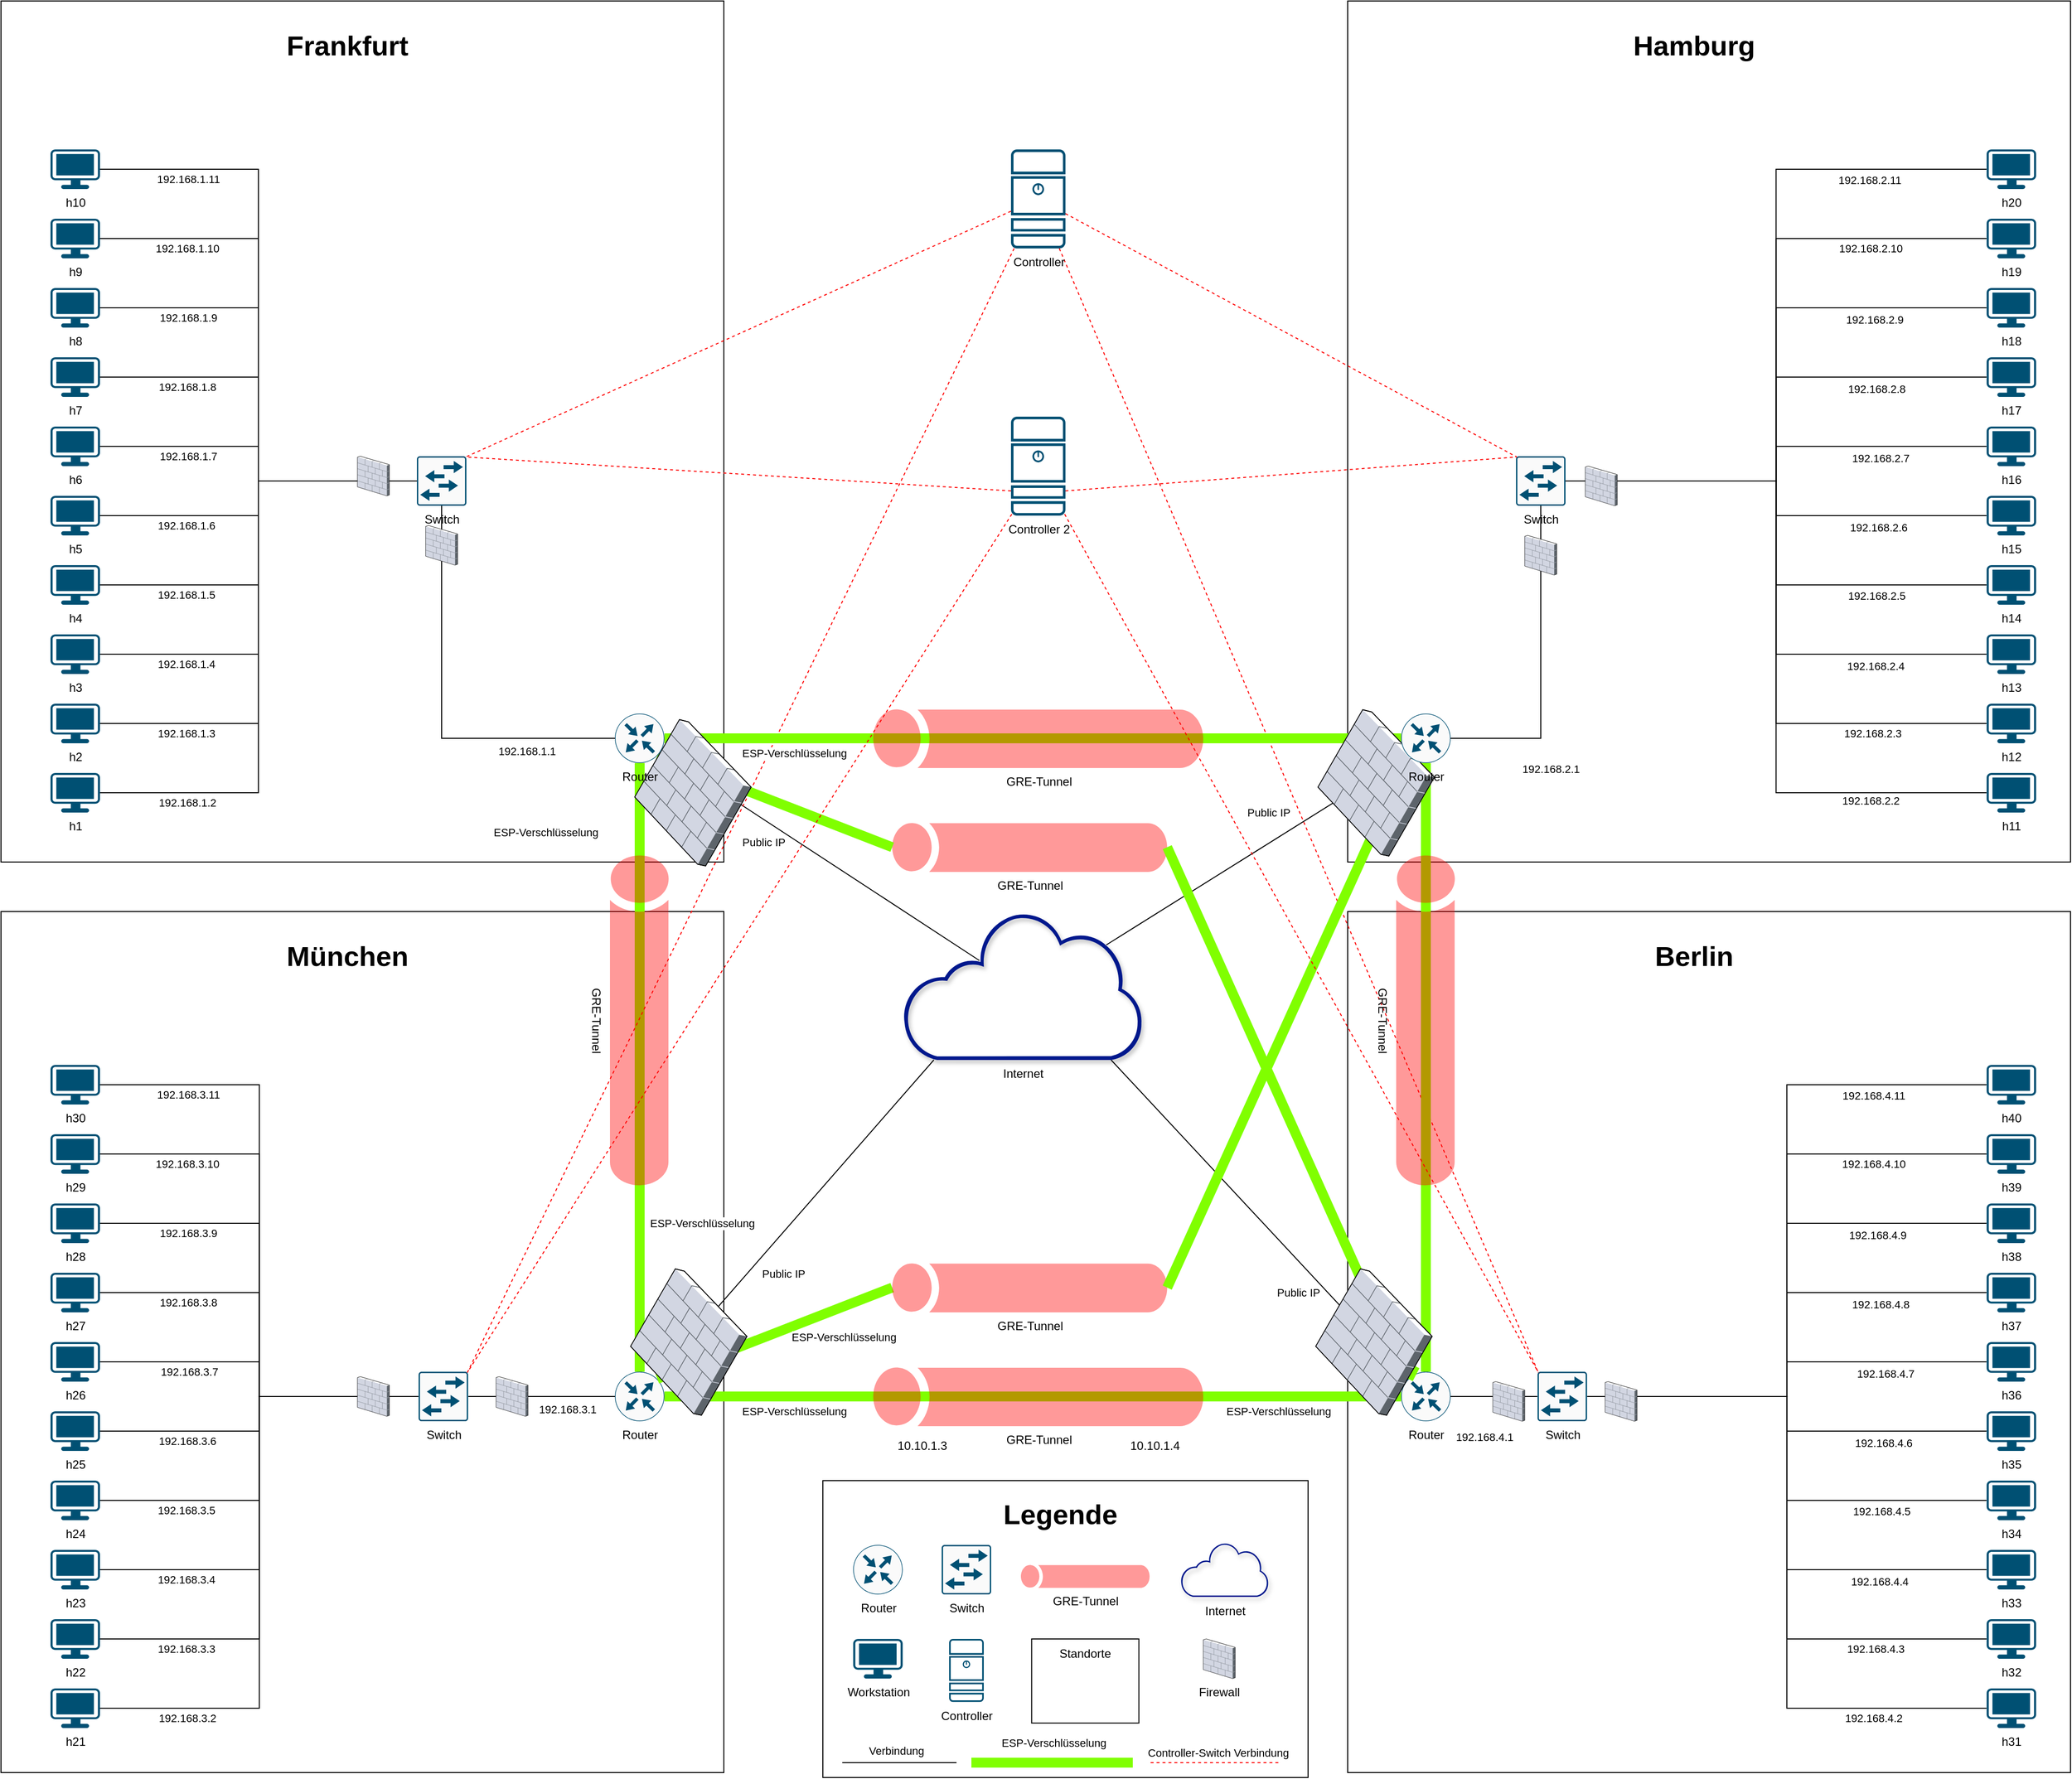 <mxfile version="14.1.8" type="device"><diagram id="clWaLT1i5mZ7fZDliMmy" name="Seite-1"><mxGraphModel dx="2715" dy="2415" grid="1" gridSize="10" guides="1" tooltips="1" connect="1" arrows="1" fold="1" page="1" pageScale="1" pageWidth="827" pageHeight="1169" math="0" shadow="0"><root><mxCell id="0"/><mxCell id="1" parent="0"/><mxCell id="pWu0kiVw7Mb0PmQfzBOm-249" value="" style="rounded=0;whiteSpace=wrap;html=1;" parent="1" vertex="1"><mxGeometry x="240" y="270" width="730" height="870" as="geometry"/></mxCell><mxCell id="pWu0kiVw7Mb0PmQfzBOm-258" value="" style="rounded=0;whiteSpace=wrap;html=1;" parent="1" vertex="1"><mxGeometry x="240" y="1190" width="730" height="870" as="geometry"/></mxCell><mxCell id="BMr94rcAG7lSYcefCs9K-6" style="edgeStyle=none;rounded=0;orthogonalLoop=1;jettySize=auto;html=1;exitX=0.5;exitY=0;exitDx=0;exitDy=0;exitPerimeter=0;entryX=0.5;entryY=1;entryDx=0;entryDy=0;entryPerimeter=0;endArrow=none;endFill=0;strokeWidth=10;strokeColor=#80FF00;" parent="1" source="pWu0kiVw7Mb0PmQfzBOm-203" target="z3YXc9JcE-NF3vy3Ldok-35" edge="1"><mxGeometry relative="1" as="geometry"><mxPoint x="854" y="1554.31" as="sourcePoint"/><mxPoint x="1598" y="1554.31" as="targetPoint"/></mxGeometry></mxCell><mxCell id="BMr94rcAG7lSYcefCs9K-7" value="ESP-Verschlüsselung" style="edgeLabel;html=1;align=center;verticalAlign=middle;resizable=0;points=[];" parent="BMr94rcAG7lSYcefCs9K-6" vertex="1" connectable="0"><mxGeometry x="-0.678" y="-6" relative="1" as="geometry"><mxPoint x="57.23" y="-51.38" as="offset"/></mxGeometry></mxCell><mxCell id="pWu0kiVw7Mb0PmQfzBOm-260" value="" style="rounded=0;whiteSpace=wrap;html=1;" parent="1" vertex="1"><mxGeometry x="1600" y="1190" width="730" height="870" as="geometry"/></mxCell><mxCell id="pWu0kiVw7Mb0PmQfzBOm-261" value="&lt;b&gt;&lt;font style=&quot;font-size: 28px&quot;&gt;Berlin&lt;/font&gt;&lt;/b&gt;" style="text;html=1;strokeColor=none;fillColor=none;align=center;verticalAlign=middle;whiteSpace=wrap;rounded=0;" parent="1" vertex="1"><mxGeometry x="1860" y="1210" width="180" height="50" as="geometry"/></mxCell><mxCell id="pWu0kiVw7Mb0PmQfzBOm-259" value="&lt;b&gt;&lt;font style=&quot;font-size: 28px&quot;&gt;München&lt;/font&gt;&lt;/b&gt;" style="text;html=1;strokeColor=none;fillColor=none;align=center;verticalAlign=middle;whiteSpace=wrap;rounded=0;" parent="1" vertex="1"><mxGeometry x="500" y="1210" width="180" height="50" as="geometry"/></mxCell><mxCell id="pWu0kiVw7Mb0PmQfzBOm-256" value="" style="rounded=0;whiteSpace=wrap;html=1;" parent="1" vertex="1"><mxGeometry x="1600" y="270" width="730" height="870" as="geometry"/></mxCell><mxCell id="pWu0kiVw7Mb0PmQfzBOm-257" value="&lt;b&gt;&lt;font style=&quot;font-size: 28px&quot;&gt;Hamburg&lt;/font&gt;&lt;/b&gt;" style="text;html=1;strokeColor=none;fillColor=none;align=center;verticalAlign=middle;whiteSpace=wrap;rounded=0;" parent="1" vertex="1"><mxGeometry x="1860" y="290" width="180" height="50" as="geometry"/></mxCell><mxCell id="z3YXc9JcE-NF3vy3Ldok-25" style="edgeStyle=orthogonalEdgeStyle;rounded=0;orthogonalLoop=1;jettySize=auto;html=1;entryX=0;entryY=0.5;entryDx=0;entryDy=0;entryPerimeter=0;endArrow=none;endFill=0;" parent="1" source="z3YXc9JcE-NF3vy3Ldok-4" target="z3YXc9JcE-NF3vy3Ldok-16" edge="1"><mxGeometry relative="1" as="geometry"/></mxCell><mxCell id="lo0KghU4QDRLyCL-hcR3-11" value="192.168.1.7" style="edgeLabel;html=1;align=center;verticalAlign=middle;resizable=0;points=[];" parent="z3YXc9JcE-NF3vy3Ldok-25" vertex="1" connectable="0"><mxGeometry x="-0.51" y="1" relative="1" as="geometry"><mxPoint x="2.17" y="10.97" as="offset"/></mxGeometry></mxCell><mxCell id="z3YXc9JcE-NF3vy3Ldok-4" value="h6" style="points=[[0.03,0.03,0],[0.5,0,0],[0.97,0.03,0],[1,0.4,0],[0.97,0.745,0],[0.5,1,0],[0.03,0.745,0],[0,0.4,0]];verticalLabelPosition=bottom;html=1;verticalAlign=top;aspect=fixed;align=center;pointerEvents=1;shape=mxgraph.cisco19.workstation;fillColor=#005073;strokeColor=none;" parent="1" vertex="1"><mxGeometry x="290" y="700" width="50" height="40" as="geometry"/></mxCell><mxCell id="z3YXc9JcE-NF3vy3Ldok-24" style="edgeStyle=orthogonalEdgeStyle;rounded=0;orthogonalLoop=1;jettySize=auto;html=1;entryX=0;entryY=0.5;entryDx=0;entryDy=0;entryPerimeter=0;endArrow=none;endFill=0;" parent="1" source="z3YXc9JcE-NF3vy3Ldok-5" target="z3YXc9JcE-NF3vy3Ldok-16" edge="1"><mxGeometry relative="1" as="geometry"/></mxCell><mxCell id="lo0KghU4QDRLyCL-hcR3-15" value="192.168.1.11" style="edgeLabel;html=1;align=center;verticalAlign=middle;resizable=0;points=[];" parent="z3YXc9JcE-NF3vy3Ldok-24" vertex="1" connectable="0"><mxGeometry x="-0.721" relative="1" as="geometry"><mxPoint y="9.97" as="offset"/></mxGeometry></mxCell><mxCell id="z3YXc9JcE-NF3vy3Ldok-5" value="h10" style="points=[[0.03,0.03,0],[0.5,0,0],[0.97,0.03,0],[1,0.4,0],[0.97,0.745,0],[0.5,1,0],[0.03,0.745,0],[0,0.4,0]];verticalLabelPosition=bottom;html=1;verticalAlign=top;aspect=fixed;align=center;pointerEvents=1;shape=mxgraph.cisco19.workstation;fillColor=#005073;strokeColor=none;" parent="1" vertex="1"><mxGeometry x="290" y="420" width="50" height="40" as="geometry"/></mxCell><mxCell id="z3YXc9JcE-NF3vy3Ldok-33" style="edgeStyle=orthogonalEdgeStyle;rounded=0;orthogonalLoop=1;jettySize=auto;html=1;entryX=0;entryY=0.5;entryDx=0;entryDy=0;entryPerimeter=0;endArrow=none;endFill=0;" parent="1" source="z3YXc9JcE-NF3vy3Ldok-6" target="z3YXc9JcE-NF3vy3Ldok-16" edge="1"><mxGeometry relative="1" as="geometry"/></mxCell><mxCell id="lo0KghU4QDRLyCL-hcR3-5" value="192.168.1.2" style="edgeLabel;html=1;align=center;verticalAlign=middle;resizable=0;points=[];" parent="z3YXc9JcE-NF3vy3Ldok-33" vertex="1" connectable="0"><mxGeometry x="-0.725" y="-1" relative="1" as="geometry"><mxPoint y="8.97" as="offset"/></mxGeometry></mxCell><mxCell id="z3YXc9JcE-NF3vy3Ldok-6" value="h1" style="points=[[0.03,0.03,0],[0.5,0,0],[0.97,0.03,0],[1,0.4,0],[0.97,0.745,0],[0.5,1,0],[0.03,0.745,0],[0,0.4,0]];verticalLabelPosition=bottom;html=1;verticalAlign=top;aspect=fixed;align=center;pointerEvents=1;shape=mxgraph.cisco19.workstation;fillColor=#005073;strokeColor=none;" parent="1" vertex="1"><mxGeometry x="290" y="1050" width="50" height="40" as="geometry"/></mxCell><mxCell id="z3YXc9JcE-NF3vy3Ldok-26" style="edgeStyle=orthogonalEdgeStyle;rounded=0;orthogonalLoop=1;jettySize=auto;html=1;entryX=0;entryY=0.5;entryDx=0;entryDy=0;entryPerimeter=0;endArrow=none;endFill=0;" parent="1" source="z3YXc9JcE-NF3vy3Ldok-7" target="z3YXc9JcE-NF3vy3Ldok-16" edge="1"><mxGeometry relative="1" as="geometry"/></mxCell><mxCell id="lo0KghU4QDRLyCL-hcR3-14" value="192.168.1.10" style="edgeLabel;html=1;align=center;verticalAlign=middle;resizable=0;points=[];" parent="z3YXc9JcE-NF3vy3Ldok-26" vertex="1" connectable="0"><mxGeometry x="-0.69" y="-1" relative="1" as="geometry"><mxPoint y="8.97" as="offset"/></mxGeometry></mxCell><mxCell id="z3YXc9JcE-NF3vy3Ldok-7" value="h9" style="points=[[0.03,0.03,0],[0.5,0,0],[0.97,0.03,0],[1,0.4,0],[0.97,0.745,0],[0.5,1,0],[0.03,0.745,0],[0,0.4,0]];verticalLabelPosition=bottom;html=1;verticalAlign=top;aspect=fixed;align=center;pointerEvents=1;shape=mxgraph.cisco19.workstation;fillColor=#005073;strokeColor=none;" parent="1" vertex="1"><mxGeometry x="290" y="490" width="50" height="40" as="geometry"/></mxCell><mxCell id="z3YXc9JcE-NF3vy3Ldok-27" style="edgeStyle=orthogonalEdgeStyle;rounded=0;orthogonalLoop=1;jettySize=auto;html=1;entryX=0;entryY=0.5;entryDx=0;entryDy=0;entryPerimeter=0;endArrow=none;endFill=0;" parent="1" source="z3YXc9JcE-NF3vy3Ldok-8" target="z3YXc9JcE-NF3vy3Ldok-16" edge="1"><mxGeometry relative="1" as="geometry"/></mxCell><mxCell id="lo0KghU4QDRLyCL-hcR3-13" value="192.168.1.9" style="edgeLabel;html=1;align=center;verticalAlign=middle;resizable=0;points=[];" parent="z3YXc9JcE-NF3vy3Ldok-27" vertex="1" connectable="0"><mxGeometry x="-0.643" y="1" relative="1" as="geometry"><mxPoint y="10.97" as="offset"/></mxGeometry></mxCell><mxCell id="z3YXc9JcE-NF3vy3Ldok-8" value="h8" style="points=[[0.03,0.03,0],[0.5,0,0],[0.97,0.03,0],[1,0.4,0],[0.97,0.745,0],[0.5,1,0],[0.03,0.745,0],[0,0.4,0]];verticalLabelPosition=bottom;html=1;verticalAlign=top;aspect=fixed;align=center;pointerEvents=1;shape=mxgraph.cisco19.workstation;fillColor=#005073;strokeColor=none;" parent="1" vertex="1"><mxGeometry x="290" y="560" width="50" height="40" as="geometry"/></mxCell><mxCell id="z3YXc9JcE-NF3vy3Ldok-32" style="edgeStyle=orthogonalEdgeStyle;rounded=0;orthogonalLoop=1;jettySize=auto;html=1;entryX=0;entryY=0.5;entryDx=0;entryDy=0;entryPerimeter=0;endArrow=none;endFill=0;" parent="1" source="z3YXc9JcE-NF3vy3Ldok-9" target="z3YXc9JcE-NF3vy3Ldok-16" edge="1"><mxGeometry relative="1" as="geometry"/></mxCell><mxCell id="lo0KghU4QDRLyCL-hcR3-7" value="192.168.1.3" style="edgeLabel;html=1;align=center;verticalAlign=middle;resizable=0;points=[];" parent="z3YXc9JcE-NF3vy3Ldok-32" vertex="1" connectable="0"><mxGeometry x="-0.678" relative="1" as="geometry"><mxPoint x="-4" y="9.97" as="offset"/></mxGeometry></mxCell><mxCell id="z3YXc9JcE-NF3vy3Ldok-9" value="h2" style="points=[[0.03,0.03,0],[0.5,0,0],[0.97,0.03,0],[1,0.4,0],[0.97,0.745,0],[0.5,1,0],[0.03,0.745,0],[0,0.4,0]];verticalLabelPosition=bottom;html=1;verticalAlign=top;aspect=fixed;align=center;pointerEvents=1;shape=mxgraph.cisco19.workstation;fillColor=#005073;strokeColor=none;" parent="1" vertex="1"><mxGeometry x="290" y="980" width="50" height="40" as="geometry"/></mxCell><mxCell id="z3YXc9JcE-NF3vy3Ldok-28" style="edgeStyle=orthogonalEdgeStyle;rounded=0;orthogonalLoop=1;jettySize=auto;html=1;entryX=0;entryY=0.5;entryDx=0;entryDy=0;entryPerimeter=0;endArrow=none;endFill=0;" parent="1" source="z3YXc9JcE-NF3vy3Ldok-10" target="z3YXc9JcE-NF3vy3Ldok-16" edge="1"><mxGeometry relative="1" as="geometry"/></mxCell><mxCell id="lo0KghU4QDRLyCL-hcR3-12" value="192.168.1.8" style="edgeLabel;html=1;align=center;verticalAlign=middle;resizable=0;points=[];" parent="z3YXc9JcE-NF3vy3Ldok-28" vertex="1" connectable="0"><mxGeometry x="-0.586" y="1" relative="1" as="geometry"><mxPoint y="10.97" as="offset"/></mxGeometry></mxCell><mxCell id="z3YXc9JcE-NF3vy3Ldok-10" value="h7" style="points=[[0.03,0.03,0],[0.5,0,0],[0.97,0.03,0],[1,0.4,0],[0.97,0.745,0],[0.5,1,0],[0.03,0.745,0],[0,0.4,0]];verticalLabelPosition=bottom;html=1;verticalAlign=top;aspect=fixed;align=center;pointerEvents=1;shape=mxgraph.cisco19.workstation;fillColor=#005073;strokeColor=none;" parent="1" vertex="1"><mxGeometry x="290" y="630" width="50" height="40" as="geometry"/></mxCell><mxCell id="z3YXc9JcE-NF3vy3Ldok-29" style="edgeStyle=orthogonalEdgeStyle;rounded=0;orthogonalLoop=1;jettySize=auto;html=1;entryX=0;entryY=0.5;entryDx=0;entryDy=0;entryPerimeter=0;endArrow=none;endFill=0;" parent="1" source="z3YXc9JcE-NF3vy3Ldok-11" target="z3YXc9JcE-NF3vy3Ldok-16" edge="1"><mxGeometry relative="1" as="geometry"/></mxCell><mxCell id="lo0KghU4QDRLyCL-hcR3-10" value="192.168.1.6" style="edgeLabel;html=1;align=center;verticalAlign=middle;resizable=0;points=[];" parent="z3YXc9JcE-NF3vy3Ldok-29" vertex="1" connectable="0"><mxGeometry x="-0.51" y="1" relative="1" as="geometry"><mxPoint y="10.97" as="offset"/></mxGeometry></mxCell><mxCell id="z3YXc9JcE-NF3vy3Ldok-11" value="h5" style="points=[[0.03,0.03,0],[0.5,0,0],[0.97,0.03,0],[1,0.4,0],[0.97,0.745,0],[0.5,1,0],[0.03,0.745,0],[0,0.4,0]];verticalLabelPosition=bottom;html=1;verticalAlign=top;aspect=fixed;align=center;pointerEvents=1;shape=mxgraph.cisco19.workstation;fillColor=#005073;strokeColor=none;" parent="1" vertex="1"><mxGeometry x="290" y="770" width="50" height="40" as="geometry"/></mxCell><mxCell id="z3YXc9JcE-NF3vy3Ldok-30" style="edgeStyle=orthogonalEdgeStyle;rounded=0;orthogonalLoop=1;jettySize=auto;html=1;entryX=0;entryY=0.5;entryDx=0;entryDy=0;entryPerimeter=0;endArrow=none;endFill=0;" parent="1" source="z3YXc9JcE-NF3vy3Ldok-12" target="z3YXc9JcE-NF3vy3Ldok-16" edge="1"><mxGeometry relative="1" as="geometry"/></mxCell><mxCell id="lo0KghU4QDRLyCL-hcR3-9" value="192.168.1.5" style="edgeLabel;html=1;align=center;verticalAlign=middle;resizable=0;points=[];" parent="z3YXc9JcE-NF3vy3Ldok-30" vertex="1" connectable="0"><mxGeometry x="-0.579" y="-2" relative="1" as="geometry"><mxPoint x="-3" y="7.97" as="offset"/></mxGeometry></mxCell><mxCell id="z3YXc9JcE-NF3vy3Ldok-12" value="h4" style="points=[[0.03,0.03,0],[0.5,0,0],[0.97,0.03,0],[1,0.4,0],[0.97,0.745,0],[0.5,1,0],[0.03,0.745,0],[0,0.4,0]];verticalLabelPosition=bottom;html=1;verticalAlign=top;aspect=fixed;align=center;pointerEvents=1;shape=mxgraph.cisco19.workstation;fillColor=#005073;strokeColor=none;" parent="1" vertex="1"><mxGeometry x="290" y="840" width="50" height="40" as="geometry"/></mxCell><mxCell id="z3YXc9JcE-NF3vy3Ldok-31" style="edgeStyle=orthogonalEdgeStyle;rounded=0;orthogonalLoop=1;jettySize=auto;html=1;entryX=0;entryY=0.5;entryDx=0;entryDy=0;entryPerimeter=0;endArrow=none;endFill=0;" parent="1" source="z3YXc9JcE-NF3vy3Ldok-13" target="z3YXc9JcE-NF3vy3Ldok-16" edge="1"><mxGeometry relative="1" as="geometry"/></mxCell><mxCell id="lo0KghU4QDRLyCL-hcR3-8" value="192.168.1.4" style="edgeLabel;html=1;align=center;verticalAlign=middle;resizable=0;points=[];" parent="z3YXc9JcE-NF3vy3Ldok-31" vertex="1" connectable="0"><mxGeometry x="-0.637" y="1" relative="1" as="geometry"><mxPoint x="-3" y="10.97" as="offset"/></mxGeometry></mxCell><mxCell id="z3YXc9JcE-NF3vy3Ldok-13" value="h3" style="points=[[0.03,0.03,0],[0.5,0,0],[0.97,0.03,0],[1,0.4,0],[0.97,0.745,0],[0.5,1,0],[0.03,0.745,0],[0,0.4,0]];verticalLabelPosition=bottom;html=1;verticalAlign=top;aspect=fixed;align=center;pointerEvents=1;shape=mxgraph.cisco19.workstation;fillColor=#005073;strokeColor=none;" parent="1" vertex="1"><mxGeometry x="290" y="910" width="50" height="40" as="geometry"/></mxCell><mxCell id="lo0KghU4QDRLyCL-hcR3-17" style="edgeStyle=orthogonalEdgeStyle;rounded=0;orthogonalLoop=1;jettySize=auto;html=1;entryX=0;entryY=0.5;entryDx=0;entryDy=0;entryPerimeter=0;endArrow=none;endFill=0;exitX=0.5;exitY=1;exitDx=0;exitDy=0;exitPerimeter=0;" parent="1" source="z3YXc9JcE-NF3vy3Ldok-16" target="z3YXc9JcE-NF3vy3Ldok-35" edge="1"><mxGeometry relative="1" as="geometry"/></mxCell><mxCell id="lo0KghU4QDRLyCL-hcR3-18" value="192.168.1.1" style="edgeLabel;html=1;align=center;verticalAlign=middle;resizable=0;points=[];" parent="lo0KghU4QDRLyCL-hcR3-17" vertex="1" connectable="0"><mxGeometry x="0.69" y="-2" relative="1" as="geometry"><mxPoint x="-25.41" y="11" as="offset"/></mxGeometry></mxCell><mxCell id="z3YXc9JcE-NF3vy3Ldok-16" value="Switch" style="points=[[0.015,0.015,0],[0.985,0.015,0],[0.985,0.985,0],[0.015,0.985,0],[0.25,0,0],[0.5,0,0],[0.75,0,0],[1,0.25,0],[1,0.5,0],[1,0.75,0],[0.75,1,0],[0.5,1,0],[0.25,1,0],[0,0.75,0],[0,0.5,0],[0,0.25,0]];verticalLabelPosition=bottom;html=1;verticalAlign=top;aspect=fixed;align=center;pointerEvents=1;shape=mxgraph.cisco19.rect;prIcon=workgroup_switch;fillColor=#FAFAFA;strokeColor=#005073;" parent="1" vertex="1"><mxGeometry x="660" y="730" width="50" height="50" as="geometry"/></mxCell><mxCell id="pWu0kiVw7Mb0PmQfzBOm-288" style="edgeStyle=none;rounded=0;orthogonalLoop=1;jettySize=auto;html=1;entryX=0.32;entryY=0.33;entryDx=0;entryDy=0;entryPerimeter=0;endArrow=none;endFill=0;strokeColor=#000000;" parent="1" source="z3YXc9JcE-NF3vy3Ldok-35" target="z3YXc9JcE-NF3vy3Ldok-41" edge="1"><mxGeometry relative="1" as="geometry"/></mxCell><mxCell id="pWu0kiVw7Mb0PmQfzBOm-244" style="rounded=0;orthogonalLoop=1;jettySize=auto;html=1;entryX=0.015;entryY=0.015;entryDx=0;entryDy=0;entryPerimeter=0;endArrow=none;endFill=0;strokeColor=#FF0000;dashed=1;" parent="1" source="z3YXc9JcE-NF3vy3Ldok-43" target="pWu0kiVw7Mb0PmQfzBOm-33" edge="1"><mxGeometry relative="1" as="geometry"/></mxCell><mxCell id="pWu0kiVw7Mb0PmQfzBOm-245" style="edgeStyle=none;rounded=0;orthogonalLoop=1;jettySize=auto;html=1;entryX=0.985;entryY=0.015;entryDx=0;entryDy=0;entryPerimeter=0;dashed=1;endArrow=none;endFill=0;strokeColor=#FF0000;" parent="1" source="z3YXc9JcE-NF3vy3Ldok-43" target="z3YXc9JcE-NF3vy3Ldok-16" edge="1"><mxGeometry relative="1" as="geometry"/></mxCell><mxCell id="pWu0kiVw7Mb0PmQfzBOm-246" style="edgeStyle=none;rounded=0;orthogonalLoop=1;jettySize=auto;html=1;entryX=0.015;entryY=0.015;entryDx=0;entryDy=0;entryPerimeter=0;dashed=1;endArrow=none;endFill=0;strokeColor=#FF0000;" parent="1" source="z3YXc9JcE-NF3vy3Ldok-43" target="pWu0kiVw7Mb0PmQfzBOm-236" edge="1"><mxGeometry relative="1" as="geometry"/></mxCell><mxCell id="pWu0kiVw7Mb0PmQfzBOm-247" style="edgeStyle=none;rounded=0;orthogonalLoop=1;jettySize=auto;html=1;entryX=0.985;entryY=0.015;entryDx=0;entryDy=0;entryPerimeter=0;dashed=1;endArrow=none;endFill=0;strokeColor=#FF0000;" parent="1" source="z3YXc9JcE-NF3vy3Ldok-43" target="pWu0kiVw7Mb0PmQfzBOm-199" edge="1"><mxGeometry relative="1" as="geometry"/></mxCell><mxCell id="z3YXc9JcE-NF3vy3Ldok-43" value="Controller" style="points=[[0.015,0.015,0],[0.985,0.015,0],[0.985,0.985,0],[0.015,0.985,0],[0.25,0,0],[0.5,0,0],[0.75,0,0],[1,0.25,0],[1,0.5,0],[1,0.75,0],[0.75,1,0],[0.5,1,0],[0.25,1,0],[0,0.75,0],[0,0.5,0],[0,0.25,0]];verticalLabelPosition=bottom;html=1;verticalAlign=top;aspect=fixed;align=center;pointerEvents=1;shape=mxgraph.cisco19.server;fillColor=#005073;strokeColor=none;" parent="1" vertex="1"><mxGeometry x="1260" y="420" width="55" height="100" as="geometry"/></mxCell><mxCell id="pWu0kiVw7Mb0PmQfzBOm-1" style="edgeStyle=orthogonalEdgeStyle;rounded=0;orthogonalLoop=1;jettySize=auto;html=1;entryX=1;entryY=0.5;entryDx=0;entryDy=0;entryPerimeter=0;endArrow=none;endFill=0;" parent="1" source="pWu0kiVw7Mb0PmQfzBOm-3" target="pWu0kiVw7Mb0PmQfzBOm-33" edge="1"><mxGeometry relative="1" as="geometry"/></mxCell><mxCell id="pWu0kiVw7Mb0PmQfzBOm-2" value="192.168.2.7" style="edgeLabel;html=1;align=center;verticalAlign=middle;resizable=0;points=[];" parent="pWu0kiVw7Mb0PmQfzBOm-1" vertex="1" connectable="0"><mxGeometry x="-0.51" y="1" relative="1" as="geometry"><mxPoint x="5.17" y="10.97" as="offset"/></mxGeometry></mxCell><mxCell id="pWu0kiVw7Mb0PmQfzBOm-3" value="h16" style="points=[[0.03,0.03,0],[0.5,0,0],[0.97,0.03,0],[1,0.4,0],[0.97,0.745,0],[0.5,1,0],[0.03,0.745,0],[0,0.4,0]];verticalLabelPosition=bottom;html=1;verticalAlign=top;aspect=fixed;align=center;pointerEvents=1;shape=mxgraph.cisco19.workstation;fillColor=#005073;strokeColor=none;" parent="1" vertex="1"><mxGeometry x="2245.29" y="700" width="50" height="40" as="geometry"/></mxCell><mxCell id="pWu0kiVw7Mb0PmQfzBOm-4" style="edgeStyle=orthogonalEdgeStyle;rounded=0;orthogonalLoop=1;jettySize=auto;html=1;entryX=1;entryY=0.5;entryDx=0;entryDy=0;entryPerimeter=0;endArrow=none;endFill=0;" parent="1" source="pWu0kiVw7Mb0PmQfzBOm-6" target="pWu0kiVw7Mb0PmQfzBOm-33" edge="1"><mxGeometry relative="1" as="geometry"/></mxCell><mxCell id="pWu0kiVw7Mb0PmQfzBOm-5" value="192.168.2.11" style="edgeLabel;html=1;align=center;verticalAlign=middle;resizable=0;points=[];" parent="pWu0kiVw7Mb0PmQfzBOm-4" vertex="1" connectable="0"><mxGeometry x="-0.721" relative="1" as="geometry"><mxPoint x="-15" y="10.97" as="offset"/></mxGeometry></mxCell><mxCell id="pWu0kiVw7Mb0PmQfzBOm-6" value="h20" style="points=[[0.03,0.03,0],[0.5,0,0],[0.97,0.03,0],[1,0.4,0],[0.97,0.745,0],[0.5,1,0],[0.03,0.745,0],[0,0.4,0]];verticalLabelPosition=bottom;html=1;verticalAlign=top;aspect=fixed;align=center;pointerEvents=1;shape=mxgraph.cisco19.workstation;fillColor=#005073;strokeColor=none;" parent="1" vertex="1"><mxGeometry x="2245.29" y="420" width="50" height="40" as="geometry"/></mxCell><mxCell id="pWu0kiVw7Mb0PmQfzBOm-7" style="edgeStyle=orthogonalEdgeStyle;rounded=0;orthogonalLoop=1;jettySize=auto;html=1;entryX=1;entryY=0.5;entryDx=0;entryDy=0;entryPerimeter=0;endArrow=none;endFill=0;" parent="1" source="pWu0kiVw7Mb0PmQfzBOm-9" target="pWu0kiVw7Mb0PmQfzBOm-33" edge="1"><mxGeometry relative="1" as="geometry"/></mxCell><mxCell id="pWu0kiVw7Mb0PmQfzBOm-8" value="192.168.2.2" style="edgeLabel;html=1;align=center;verticalAlign=middle;resizable=0;points=[];" parent="pWu0kiVw7Mb0PmQfzBOm-7" vertex="1" connectable="0"><mxGeometry x="-0.725" y="-1" relative="1" as="geometry"><mxPoint x="-15.43" y="8.97" as="offset"/></mxGeometry></mxCell><mxCell id="pWu0kiVw7Mb0PmQfzBOm-9" value="h11" style="points=[[0.03,0.03,0],[0.5,0,0],[0.97,0.03,0],[1,0.4,0],[0.97,0.745,0],[0.5,1,0],[0.03,0.745,0],[0,0.4,0]];verticalLabelPosition=bottom;html=1;verticalAlign=top;aspect=fixed;align=center;pointerEvents=1;shape=mxgraph.cisco19.workstation;fillColor=#005073;strokeColor=none;" parent="1" vertex="1"><mxGeometry x="2245.29" y="1050" width="50" height="40" as="geometry"/></mxCell><mxCell id="pWu0kiVw7Mb0PmQfzBOm-10" style="edgeStyle=orthogonalEdgeStyle;rounded=0;orthogonalLoop=1;jettySize=auto;html=1;entryX=1;entryY=0.5;entryDx=0;entryDy=0;entryPerimeter=0;endArrow=none;endFill=0;" parent="1" source="pWu0kiVw7Mb0PmQfzBOm-12" target="pWu0kiVw7Mb0PmQfzBOm-33" edge="1"><mxGeometry relative="1" as="geometry"/></mxCell><mxCell id="pWu0kiVw7Mb0PmQfzBOm-11" value="192.168.2.10" style="edgeLabel;html=1;align=center;verticalAlign=middle;resizable=0;points=[];" parent="pWu0kiVw7Mb0PmQfzBOm-10" vertex="1" connectable="0"><mxGeometry x="-0.69" y="-1" relative="1" as="geometry"><mxPoint x="-14" y="10.97" as="offset"/></mxGeometry></mxCell><mxCell id="pWu0kiVw7Mb0PmQfzBOm-12" value="h19" style="points=[[0.03,0.03,0],[0.5,0,0],[0.97,0.03,0],[1,0.4,0],[0.97,0.745,0],[0.5,1,0],[0.03,0.745,0],[0,0.4,0]];verticalLabelPosition=bottom;html=1;verticalAlign=top;aspect=fixed;align=center;pointerEvents=1;shape=mxgraph.cisco19.workstation;fillColor=#005073;strokeColor=none;" parent="1" vertex="1"><mxGeometry x="2245.29" y="490" width="50" height="40" as="geometry"/></mxCell><mxCell id="pWu0kiVw7Mb0PmQfzBOm-13" style="edgeStyle=orthogonalEdgeStyle;rounded=0;orthogonalLoop=1;jettySize=auto;html=1;entryX=1;entryY=0.5;entryDx=0;entryDy=0;entryPerimeter=0;endArrow=none;endFill=0;" parent="1" source="pWu0kiVw7Mb0PmQfzBOm-15" target="pWu0kiVw7Mb0PmQfzBOm-33" edge="1"><mxGeometry relative="1" as="geometry"/></mxCell><mxCell id="pWu0kiVw7Mb0PmQfzBOm-14" value="192.168.2.9" style="edgeLabel;html=1;align=center;verticalAlign=middle;resizable=0;points=[];" parent="pWu0kiVw7Mb0PmQfzBOm-13" vertex="1" connectable="0"><mxGeometry x="-0.643" y="1" relative="1" as="geometry"><mxPoint x="-7" y="10.97" as="offset"/></mxGeometry></mxCell><mxCell id="pWu0kiVw7Mb0PmQfzBOm-15" value="h18" style="points=[[0.03,0.03,0],[0.5,0,0],[0.97,0.03,0],[1,0.4,0],[0.97,0.745,0],[0.5,1,0],[0.03,0.745,0],[0,0.4,0]];verticalLabelPosition=bottom;html=1;verticalAlign=top;aspect=fixed;align=center;pointerEvents=1;shape=mxgraph.cisco19.workstation;fillColor=#005073;strokeColor=none;" parent="1" vertex="1"><mxGeometry x="2245.29" y="560" width="50" height="40" as="geometry"/></mxCell><mxCell id="pWu0kiVw7Mb0PmQfzBOm-16" style="edgeStyle=orthogonalEdgeStyle;rounded=0;orthogonalLoop=1;jettySize=auto;html=1;entryX=1;entryY=0.5;entryDx=0;entryDy=0;entryPerimeter=0;endArrow=none;endFill=0;" parent="1" source="pWu0kiVw7Mb0PmQfzBOm-18" target="pWu0kiVw7Mb0PmQfzBOm-33" edge="1"><mxGeometry relative="1" as="geometry"/></mxCell><mxCell id="pWu0kiVw7Mb0PmQfzBOm-17" value="192.168.2.3" style="edgeLabel;html=1;align=center;verticalAlign=middle;resizable=0;points=[];" parent="pWu0kiVw7Mb0PmQfzBOm-16" vertex="1" connectable="0"><mxGeometry x="-0.678" relative="1" as="geometry"><mxPoint x="-8" y="9.97" as="offset"/></mxGeometry></mxCell><mxCell id="pWu0kiVw7Mb0PmQfzBOm-18" value="h12" style="points=[[0.03,0.03,0],[0.5,0,0],[0.97,0.03,0],[1,0.4,0],[0.97,0.745,0],[0.5,1,0],[0.03,0.745,0],[0,0.4,0]];verticalLabelPosition=bottom;html=1;verticalAlign=top;aspect=fixed;align=center;pointerEvents=1;shape=mxgraph.cisco19.workstation;fillColor=#005073;strokeColor=none;" parent="1" vertex="1"><mxGeometry x="2245.29" y="980" width="50" height="40" as="geometry"/></mxCell><mxCell id="pWu0kiVw7Mb0PmQfzBOm-19" style="edgeStyle=orthogonalEdgeStyle;rounded=0;orthogonalLoop=1;jettySize=auto;html=1;entryX=1;entryY=0.5;entryDx=0;entryDy=0;entryPerimeter=0;endArrow=none;endFill=0;" parent="1" source="pWu0kiVw7Mb0PmQfzBOm-21" target="pWu0kiVw7Mb0PmQfzBOm-33" edge="1"><mxGeometry relative="1" as="geometry"/></mxCell><mxCell id="pWu0kiVw7Mb0PmQfzBOm-20" value="192.168.2.8" style="edgeLabel;html=1;align=center;verticalAlign=middle;resizable=0;points=[];" parent="pWu0kiVw7Mb0PmQfzBOm-19" vertex="1" connectable="0"><mxGeometry x="-0.586" y="1" relative="1" as="geometry"><mxPoint x="-2" y="10.97" as="offset"/></mxGeometry></mxCell><mxCell id="pWu0kiVw7Mb0PmQfzBOm-21" value="h17" style="points=[[0.03,0.03,0],[0.5,0,0],[0.97,0.03,0],[1,0.4,0],[0.97,0.745,0],[0.5,1,0],[0.03,0.745,0],[0,0.4,0]];verticalLabelPosition=bottom;html=1;verticalAlign=top;aspect=fixed;align=center;pointerEvents=1;shape=mxgraph.cisco19.workstation;fillColor=#005073;strokeColor=none;" parent="1" vertex="1"><mxGeometry x="2245.29" y="630" width="50" height="40" as="geometry"/></mxCell><mxCell id="pWu0kiVw7Mb0PmQfzBOm-22" style="edgeStyle=orthogonalEdgeStyle;rounded=0;orthogonalLoop=1;jettySize=auto;html=1;entryX=1;entryY=0.5;entryDx=0;entryDy=0;entryPerimeter=0;endArrow=none;endFill=0;" parent="1" source="pWu0kiVw7Mb0PmQfzBOm-24" target="pWu0kiVw7Mb0PmQfzBOm-33" edge="1"><mxGeometry relative="1" as="geometry"/></mxCell><mxCell id="pWu0kiVw7Mb0PmQfzBOm-23" value="192.168.2.6" style="edgeLabel;html=1;align=center;verticalAlign=middle;resizable=0;points=[];" parent="pWu0kiVw7Mb0PmQfzBOm-22" vertex="1" connectable="0"><mxGeometry x="-0.51" y="1" relative="1" as="geometry"><mxPoint x="3" y="10.97" as="offset"/></mxGeometry></mxCell><mxCell id="pWu0kiVw7Mb0PmQfzBOm-24" value="h15" style="points=[[0.03,0.03,0],[0.5,0,0],[0.97,0.03,0],[1,0.4,0],[0.97,0.745,0],[0.5,1,0],[0.03,0.745,0],[0,0.4,0]];verticalLabelPosition=bottom;html=1;verticalAlign=top;aspect=fixed;align=center;pointerEvents=1;shape=mxgraph.cisco19.workstation;fillColor=#005073;strokeColor=none;" parent="1" vertex="1"><mxGeometry x="2245.29" y="770" width="50" height="40" as="geometry"/></mxCell><mxCell id="pWu0kiVw7Mb0PmQfzBOm-25" style="edgeStyle=orthogonalEdgeStyle;rounded=0;orthogonalLoop=1;jettySize=auto;html=1;entryX=1;entryY=0.5;entryDx=0;entryDy=0;entryPerimeter=0;endArrow=none;endFill=0;" parent="1" source="pWu0kiVw7Mb0PmQfzBOm-27" target="pWu0kiVw7Mb0PmQfzBOm-33" edge="1"><mxGeometry relative="1" as="geometry"/></mxCell><mxCell id="pWu0kiVw7Mb0PmQfzBOm-26" value="192.168.2.5" style="edgeLabel;html=1;align=center;verticalAlign=middle;resizable=0;points=[];" parent="pWu0kiVw7Mb0PmQfzBOm-25" vertex="1" connectable="0"><mxGeometry x="-0.579" y="-2" relative="1" as="geometry"><mxPoint y="12.97" as="offset"/></mxGeometry></mxCell><mxCell id="pWu0kiVw7Mb0PmQfzBOm-27" value="h14" style="points=[[0.03,0.03,0],[0.5,0,0],[0.97,0.03,0],[1,0.4,0],[0.97,0.745,0],[0.5,1,0],[0.03,0.745,0],[0,0.4,0]];verticalLabelPosition=bottom;html=1;verticalAlign=top;aspect=fixed;align=center;pointerEvents=1;shape=mxgraph.cisco19.workstation;fillColor=#005073;strokeColor=none;" parent="1" vertex="1"><mxGeometry x="2245.29" y="840" width="50" height="40" as="geometry"/></mxCell><mxCell id="pWu0kiVw7Mb0PmQfzBOm-28" style="edgeStyle=orthogonalEdgeStyle;rounded=0;orthogonalLoop=1;jettySize=auto;html=1;entryX=1;entryY=0.5;entryDx=0;entryDy=0;entryPerimeter=0;endArrow=none;endFill=0;" parent="1" source="pWu0kiVw7Mb0PmQfzBOm-30" target="pWu0kiVw7Mb0PmQfzBOm-33" edge="1"><mxGeometry relative="1" as="geometry"/></mxCell><mxCell id="pWu0kiVw7Mb0PmQfzBOm-29" value="192.168.2.4" style="edgeLabel;html=1;align=center;verticalAlign=middle;resizable=0;points=[];" parent="pWu0kiVw7Mb0PmQfzBOm-28" vertex="1" connectable="0"><mxGeometry x="-0.637" y="1" relative="1" as="geometry"><mxPoint x="-4" y="10.97" as="offset"/></mxGeometry></mxCell><mxCell id="pWu0kiVw7Mb0PmQfzBOm-30" value="h13" style="points=[[0.03,0.03,0],[0.5,0,0],[0.97,0.03,0],[1,0.4,0],[0.97,0.745,0],[0.5,1,0],[0.03,0.745,0],[0,0.4,0]];verticalLabelPosition=bottom;html=1;verticalAlign=top;aspect=fixed;align=center;pointerEvents=1;shape=mxgraph.cisco19.workstation;fillColor=#005073;strokeColor=none;" parent="1" vertex="1"><mxGeometry x="2245.29" y="910" width="50" height="40" as="geometry"/></mxCell><mxCell id="pWu0kiVw7Mb0PmQfzBOm-43" style="edgeStyle=orthogonalEdgeStyle;rounded=0;orthogonalLoop=1;jettySize=auto;html=1;entryX=1;entryY=0.5;entryDx=0;entryDy=0;entryPerimeter=0;endArrow=none;endFill=0;exitX=0.5;exitY=1;exitDx=0;exitDy=0;exitPerimeter=0;" parent="1" source="pWu0kiVw7Mb0PmQfzBOm-33" target="pWu0kiVw7Mb0PmQfzBOm-38" edge="1"><mxGeometry relative="1" as="geometry"/></mxCell><mxCell id="pWu0kiVw7Mb0PmQfzBOm-45" value="192.168.2.1" style="edgeLabel;html=1;align=center;verticalAlign=middle;resizable=0;points=[];" parent="pWu0kiVw7Mb0PmQfzBOm-43" vertex="1" connectable="0"><mxGeometry x="0.4" y="3" relative="1" as="geometry"><mxPoint x="7" y="38" as="offset"/></mxGeometry></mxCell><mxCell id="pWu0kiVw7Mb0PmQfzBOm-33" value="Switch" style="points=[[0.015,0.015,0],[0.985,0.015,0],[0.985,0.985,0],[0.015,0.985,0],[0.25,0,0],[0.5,0,0],[0.75,0,0],[1,0.25,0],[1,0.5,0],[1,0.75,0],[0.75,1,0],[0.5,1,0],[0.25,1,0],[0,0.75,0],[0,0.5,0],[0,0.25,0]];verticalLabelPosition=bottom;html=1;verticalAlign=top;aspect=fixed;align=center;pointerEvents=1;shape=mxgraph.cisco19.rect;prIcon=workgroup_switch;fillColor=#FAFAFA;strokeColor=#005073;" parent="1" vertex="1"><mxGeometry x="1770" y="730" width="50" height="50" as="geometry"/></mxCell><mxCell id="pWu0kiVw7Mb0PmQfzBOm-287" style="edgeStyle=none;rounded=0;orthogonalLoop=1;jettySize=auto;html=1;entryX=0.85;entryY=0.225;entryDx=0;entryDy=0;entryPerimeter=0;endArrow=none;endFill=0;strokeColor=#000000;exitX=0.145;exitY=0.855;exitDx=0;exitDy=0;exitPerimeter=0;" parent="1" source="pWu0kiVw7Mb0PmQfzBOm-38" target="z3YXc9JcE-NF3vy3Ldok-41" edge="1"><mxGeometry relative="1" as="geometry"><mxPoint x="1610" y="1050.983" as="sourcePoint"/></mxGeometry></mxCell><mxCell id="pWu0kiVw7Mb0PmQfzBOm-167" style="edgeStyle=orthogonalEdgeStyle;rounded=0;orthogonalLoop=1;jettySize=auto;html=1;entryX=0;entryY=0.5;entryDx=0;entryDy=0;entryPerimeter=0;endArrow=none;endFill=0;" parent="1" source="pWu0kiVw7Mb0PmQfzBOm-169" target="pWu0kiVw7Mb0PmQfzBOm-199" edge="1"><mxGeometry relative="1" as="geometry"/></mxCell><mxCell id="pWu0kiVw7Mb0PmQfzBOm-168" value="192.168.3.7" style="edgeLabel;html=1;align=center;verticalAlign=middle;resizable=0;points=[];" parent="pWu0kiVw7Mb0PmQfzBOm-167" vertex="1" connectable="0"><mxGeometry x="-0.51" y="1" relative="1" as="geometry"><mxPoint x="2.17" y="10.97" as="offset"/></mxGeometry></mxCell><mxCell id="pWu0kiVw7Mb0PmQfzBOm-169" value="h26" style="points=[[0.03,0.03,0],[0.5,0,0],[0.97,0.03,0],[1,0.4,0],[0.97,0.745,0],[0.5,1,0],[0.03,0.745,0],[0,0.4,0]];verticalLabelPosition=bottom;html=1;verticalAlign=top;aspect=fixed;align=center;pointerEvents=1;shape=mxgraph.cisco19.workstation;fillColor=#005073;strokeColor=none;" parent="1" vertex="1"><mxGeometry x="290" y="1625" width="50" height="40" as="geometry"/></mxCell><mxCell id="pWu0kiVw7Mb0PmQfzBOm-170" style="edgeStyle=orthogonalEdgeStyle;rounded=0;orthogonalLoop=1;jettySize=auto;html=1;entryX=0;entryY=0.5;entryDx=0;entryDy=0;entryPerimeter=0;endArrow=none;endFill=0;" parent="1" source="pWu0kiVw7Mb0PmQfzBOm-172" target="pWu0kiVw7Mb0PmQfzBOm-199" edge="1"><mxGeometry relative="1" as="geometry"/></mxCell><mxCell id="pWu0kiVw7Mb0PmQfzBOm-171" value="192.168.3.11" style="edgeLabel;html=1;align=center;verticalAlign=middle;resizable=0;points=[];" parent="pWu0kiVw7Mb0PmQfzBOm-170" vertex="1" connectable="0"><mxGeometry x="-0.721" relative="1" as="geometry"><mxPoint y="9.97" as="offset"/></mxGeometry></mxCell><mxCell id="pWu0kiVw7Mb0PmQfzBOm-172" value="h30" style="points=[[0.03,0.03,0],[0.5,0,0],[0.97,0.03,0],[1,0.4,0],[0.97,0.745,0],[0.5,1,0],[0.03,0.745,0],[0,0.4,0]];verticalLabelPosition=bottom;html=1;verticalAlign=top;aspect=fixed;align=center;pointerEvents=1;shape=mxgraph.cisco19.workstation;fillColor=#005073;strokeColor=none;" parent="1" vertex="1"><mxGeometry x="290" y="1345" width="50" height="40" as="geometry"/></mxCell><mxCell id="pWu0kiVw7Mb0PmQfzBOm-173" style="edgeStyle=orthogonalEdgeStyle;rounded=0;orthogonalLoop=1;jettySize=auto;html=1;entryX=0;entryY=0.5;entryDx=0;entryDy=0;entryPerimeter=0;endArrow=none;endFill=0;" parent="1" source="pWu0kiVw7Mb0PmQfzBOm-175" target="pWu0kiVw7Mb0PmQfzBOm-199" edge="1"><mxGeometry relative="1" as="geometry"/></mxCell><mxCell id="pWu0kiVw7Mb0PmQfzBOm-174" value="192.168.3.2" style="edgeLabel;html=1;align=center;verticalAlign=middle;resizable=0;points=[];" parent="pWu0kiVw7Mb0PmQfzBOm-173" vertex="1" connectable="0"><mxGeometry x="-0.725" y="-1" relative="1" as="geometry"><mxPoint y="8.97" as="offset"/></mxGeometry></mxCell><mxCell id="pWu0kiVw7Mb0PmQfzBOm-175" value="h21" style="points=[[0.03,0.03,0],[0.5,0,0],[0.97,0.03,0],[1,0.4,0],[0.97,0.745,0],[0.5,1,0],[0.03,0.745,0],[0,0.4,0]];verticalLabelPosition=bottom;html=1;verticalAlign=top;aspect=fixed;align=center;pointerEvents=1;shape=mxgraph.cisco19.workstation;fillColor=#005073;strokeColor=none;" parent="1" vertex="1"><mxGeometry x="290" y="1975" width="50" height="40" as="geometry"/></mxCell><mxCell id="pWu0kiVw7Mb0PmQfzBOm-176" style="edgeStyle=orthogonalEdgeStyle;rounded=0;orthogonalLoop=1;jettySize=auto;html=1;entryX=0;entryY=0.5;entryDx=0;entryDy=0;entryPerimeter=0;endArrow=none;endFill=0;" parent="1" source="pWu0kiVw7Mb0PmQfzBOm-178" target="pWu0kiVw7Mb0PmQfzBOm-199" edge="1"><mxGeometry relative="1" as="geometry"/></mxCell><mxCell id="pWu0kiVw7Mb0PmQfzBOm-177" value="192.168.3.10" style="edgeLabel;html=1;align=center;verticalAlign=middle;resizable=0;points=[];" parent="pWu0kiVw7Mb0PmQfzBOm-176" vertex="1" connectable="0"><mxGeometry x="-0.69" y="-1" relative="1" as="geometry"><mxPoint y="8.97" as="offset"/></mxGeometry></mxCell><mxCell id="pWu0kiVw7Mb0PmQfzBOm-178" value="h29" style="points=[[0.03,0.03,0],[0.5,0,0],[0.97,0.03,0],[1,0.4,0],[0.97,0.745,0],[0.5,1,0],[0.03,0.745,0],[0,0.4,0]];verticalLabelPosition=bottom;html=1;verticalAlign=top;aspect=fixed;align=center;pointerEvents=1;shape=mxgraph.cisco19.workstation;fillColor=#005073;strokeColor=none;" parent="1" vertex="1"><mxGeometry x="290" y="1415" width="50" height="40" as="geometry"/></mxCell><mxCell id="pWu0kiVw7Mb0PmQfzBOm-179" style="edgeStyle=orthogonalEdgeStyle;rounded=0;orthogonalLoop=1;jettySize=auto;html=1;entryX=0;entryY=0.5;entryDx=0;entryDy=0;entryPerimeter=0;endArrow=none;endFill=0;" parent="1" source="pWu0kiVw7Mb0PmQfzBOm-181" target="pWu0kiVw7Mb0PmQfzBOm-199" edge="1"><mxGeometry relative="1" as="geometry"/></mxCell><mxCell id="pWu0kiVw7Mb0PmQfzBOm-180" value="192.168.3.9" style="edgeLabel;html=1;align=center;verticalAlign=middle;resizable=0;points=[];" parent="pWu0kiVw7Mb0PmQfzBOm-179" vertex="1" connectable="0"><mxGeometry x="-0.643" y="1" relative="1" as="geometry"><mxPoint y="10.97" as="offset"/></mxGeometry></mxCell><mxCell id="pWu0kiVw7Mb0PmQfzBOm-181" value="h28" style="points=[[0.03,0.03,0],[0.5,0,0],[0.97,0.03,0],[1,0.4,0],[0.97,0.745,0],[0.5,1,0],[0.03,0.745,0],[0,0.4,0]];verticalLabelPosition=bottom;html=1;verticalAlign=top;aspect=fixed;align=center;pointerEvents=1;shape=mxgraph.cisco19.workstation;fillColor=#005073;strokeColor=none;" parent="1" vertex="1"><mxGeometry x="290" y="1485" width="50" height="40" as="geometry"/></mxCell><mxCell id="pWu0kiVw7Mb0PmQfzBOm-182" style="edgeStyle=orthogonalEdgeStyle;rounded=0;orthogonalLoop=1;jettySize=auto;html=1;entryX=0;entryY=0.5;entryDx=0;entryDy=0;entryPerimeter=0;endArrow=none;endFill=0;" parent="1" source="pWu0kiVw7Mb0PmQfzBOm-184" target="pWu0kiVw7Mb0PmQfzBOm-199" edge="1"><mxGeometry relative="1" as="geometry"/></mxCell><mxCell id="pWu0kiVw7Mb0PmQfzBOm-183" value="192.168.3.3" style="edgeLabel;html=1;align=center;verticalAlign=middle;resizable=0;points=[];" parent="pWu0kiVw7Mb0PmQfzBOm-182" vertex="1" connectable="0"><mxGeometry x="-0.678" relative="1" as="geometry"><mxPoint x="-4" y="9.97" as="offset"/></mxGeometry></mxCell><mxCell id="pWu0kiVw7Mb0PmQfzBOm-184" value="h22" style="points=[[0.03,0.03,0],[0.5,0,0],[0.97,0.03,0],[1,0.4,0],[0.97,0.745,0],[0.5,1,0],[0.03,0.745,0],[0,0.4,0]];verticalLabelPosition=bottom;html=1;verticalAlign=top;aspect=fixed;align=center;pointerEvents=1;shape=mxgraph.cisco19.workstation;fillColor=#005073;strokeColor=none;" parent="1" vertex="1"><mxGeometry x="290" y="1905" width="50" height="40" as="geometry"/></mxCell><mxCell id="pWu0kiVw7Mb0PmQfzBOm-185" style="edgeStyle=orthogonalEdgeStyle;rounded=0;orthogonalLoop=1;jettySize=auto;html=1;entryX=0;entryY=0.5;entryDx=0;entryDy=0;entryPerimeter=0;endArrow=none;endFill=0;" parent="1" source="pWu0kiVw7Mb0PmQfzBOm-187" target="pWu0kiVw7Mb0PmQfzBOm-199" edge="1"><mxGeometry relative="1" as="geometry"/></mxCell><mxCell id="pWu0kiVw7Mb0PmQfzBOm-186" value="192.168.3.8" style="edgeLabel;html=1;align=center;verticalAlign=middle;resizable=0;points=[];" parent="pWu0kiVw7Mb0PmQfzBOm-185" vertex="1" connectable="0"><mxGeometry x="-0.586" y="1" relative="1" as="geometry"><mxPoint y="10.97" as="offset"/></mxGeometry></mxCell><mxCell id="pWu0kiVw7Mb0PmQfzBOm-187" value="h27" style="points=[[0.03,0.03,0],[0.5,0,0],[0.97,0.03,0],[1,0.4,0],[0.97,0.745,0],[0.5,1,0],[0.03,0.745,0],[0,0.4,0]];verticalLabelPosition=bottom;html=1;verticalAlign=top;aspect=fixed;align=center;pointerEvents=1;shape=mxgraph.cisco19.workstation;fillColor=#005073;strokeColor=none;" parent="1" vertex="1"><mxGeometry x="290" y="1555" width="50" height="40" as="geometry"/></mxCell><mxCell id="pWu0kiVw7Mb0PmQfzBOm-188" style="edgeStyle=orthogonalEdgeStyle;rounded=0;orthogonalLoop=1;jettySize=auto;html=1;entryX=0;entryY=0.5;entryDx=0;entryDy=0;entryPerimeter=0;endArrow=none;endFill=0;" parent="1" source="pWu0kiVw7Mb0PmQfzBOm-190" target="pWu0kiVw7Mb0PmQfzBOm-199" edge="1"><mxGeometry relative="1" as="geometry"/></mxCell><mxCell id="pWu0kiVw7Mb0PmQfzBOm-189" value="192.168.3.6" style="edgeLabel;html=1;align=center;verticalAlign=middle;resizable=0;points=[];" parent="pWu0kiVw7Mb0PmQfzBOm-188" vertex="1" connectable="0"><mxGeometry x="-0.51" y="1" relative="1" as="geometry"><mxPoint y="10.97" as="offset"/></mxGeometry></mxCell><mxCell id="pWu0kiVw7Mb0PmQfzBOm-190" value="h25" style="points=[[0.03,0.03,0],[0.5,0,0],[0.97,0.03,0],[1,0.4,0],[0.97,0.745,0],[0.5,1,0],[0.03,0.745,0],[0,0.4,0]];verticalLabelPosition=bottom;html=1;verticalAlign=top;aspect=fixed;align=center;pointerEvents=1;shape=mxgraph.cisco19.workstation;fillColor=#005073;strokeColor=none;" parent="1" vertex="1"><mxGeometry x="290" y="1695" width="50" height="40" as="geometry"/></mxCell><mxCell id="pWu0kiVw7Mb0PmQfzBOm-191" style="edgeStyle=orthogonalEdgeStyle;rounded=0;orthogonalLoop=1;jettySize=auto;html=1;entryX=0;entryY=0.5;entryDx=0;entryDy=0;entryPerimeter=0;endArrow=none;endFill=0;" parent="1" source="pWu0kiVw7Mb0PmQfzBOm-193" target="pWu0kiVw7Mb0PmQfzBOm-199" edge="1"><mxGeometry relative="1" as="geometry"/></mxCell><mxCell id="pWu0kiVw7Mb0PmQfzBOm-192" value="192.168.3.5" style="edgeLabel;html=1;align=center;verticalAlign=middle;resizable=0;points=[];" parent="pWu0kiVw7Mb0PmQfzBOm-191" vertex="1" connectable="0"><mxGeometry x="-0.579" y="-2" relative="1" as="geometry"><mxPoint x="-3" y="7.97" as="offset"/></mxGeometry></mxCell><mxCell id="pWu0kiVw7Mb0PmQfzBOm-193" value="h24" style="points=[[0.03,0.03,0],[0.5,0,0],[0.97,0.03,0],[1,0.4,0],[0.97,0.745,0],[0.5,1,0],[0.03,0.745,0],[0,0.4,0]];verticalLabelPosition=bottom;html=1;verticalAlign=top;aspect=fixed;align=center;pointerEvents=1;shape=mxgraph.cisco19.workstation;fillColor=#005073;strokeColor=none;" parent="1" vertex="1"><mxGeometry x="290" y="1765" width="50" height="40" as="geometry"/></mxCell><mxCell id="pWu0kiVw7Mb0PmQfzBOm-194" style="edgeStyle=orthogonalEdgeStyle;rounded=0;orthogonalLoop=1;jettySize=auto;html=1;entryX=0;entryY=0.5;entryDx=0;entryDy=0;entryPerimeter=0;endArrow=none;endFill=0;" parent="1" source="pWu0kiVw7Mb0PmQfzBOm-196" target="pWu0kiVw7Mb0PmQfzBOm-199" edge="1"><mxGeometry relative="1" as="geometry"/></mxCell><mxCell id="pWu0kiVw7Mb0PmQfzBOm-195" value="192.168.3.4" style="edgeLabel;html=1;align=center;verticalAlign=middle;resizable=0;points=[];" parent="pWu0kiVw7Mb0PmQfzBOm-194" vertex="1" connectable="0"><mxGeometry x="-0.637" y="1" relative="1" as="geometry"><mxPoint x="-3" y="10.97" as="offset"/></mxGeometry></mxCell><mxCell id="pWu0kiVw7Mb0PmQfzBOm-196" value="h23" style="points=[[0.03,0.03,0],[0.5,0,0],[0.97,0.03,0],[1,0.4,0],[0.97,0.745,0],[0.5,1,0],[0.03,0.745,0],[0,0.4,0]];verticalLabelPosition=bottom;html=1;verticalAlign=top;aspect=fixed;align=center;pointerEvents=1;shape=mxgraph.cisco19.workstation;fillColor=#005073;strokeColor=none;" parent="1" vertex="1"><mxGeometry x="290" y="1835" width="50" height="40" as="geometry"/></mxCell><mxCell id="pWu0kiVw7Mb0PmQfzBOm-197" style="edgeStyle=orthogonalEdgeStyle;rounded=0;orthogonalLoop=1;jettySize=auto;html=1;entryX=0;entryY=0.5;entryDx=0;entryDy=0;entryPerimeter=0;endArrow=none;endFill=0;" parent="1" source="pWu0kiVw7Mb0PmQfzBOm-199" target="pWu0kiVw7Mb0PmQfzBOm-203" edge="1"><mxGeometry relative="1" as="geometry"/></mxCell><mxCell id="pWu0kiVw7Mb0PmQfzBOm-198" value="192.168.3.1" style="edgeLabel;html=1;align=center;verticalAlign=middle;resizable=0;points=[];" parent="pWu0kiVw7Mb0PmQfzBOm-197" vertex="1" connectable="0"><mxGeometry x="0.69" y="-2" relative="1" as="geometry"><mxPoint x="-25.41" y="11" as="offset"/></mxGeometry></mxCell><mxCell id="pWu0kiVw7Mb0PmQfzBOm-199" value="Switch" style="points=[[0.015,0.015,0],[0.985,0.015,0],[0.985,0.985,0],[0.015,0.985,0],[0.25,0,0],[0.5,0,0],[0.75,0,0],[1,0.25,0],[1,0.5,0],[1,0.75,0],[0.75,1,0],[0.5,1,0],[0.25,1,0],[0,0.75,0],[0,0.5,0],[0,0.25,0]];verticalLabelPosition=bottom;html=1;verticalAlign=top;aspect=fixed;align=center;pointerEvents=1;shape=mxgraph.cisco19.rect;prIcon=workgroup_switch;fillColor=#FAFAFA;strokeColor=#005073;" parent="1" vertex="1"><mxGeometry x="661.75" y="1655" width="50" height="50" as="geometry"/></mxCell><mxCell id="pWu0kiVw7Mb0PmQfzBOm-285" style="edgeStyle=none;rounded=0;orthogonalLoop=1;jettySize=auto;html=1;entryX=0.13;entryY=1;entryDx=0;entryDy=0;entryPerimeter=0;endArrow=none;endFill=0;" parent="1" source="pWu0kiVw7Mb0PmQfzBOm-203" target="z3YXc9JcE-NF3vy3Ldok-41" edge="1"><mxGeometry relative="1" as="geometry"/></mxCell><mxCell id="pWu0kiVw7Mb0PmQfzBOm-342" value="Public IP" style="edgeLabel;html=1;align=center;verticalAlign=middle;resizable=0;points=[];" parent="pWu0kiVw7Mb0PmQfzBOm-285" vertex="1" connectable="0"><mxGeometry x="-0.636" y="1" relative="1" as="geometry"><mxPoint x="73.54" y="-41.7" as="offset"/></mxGeometry></mxCell><mxCell id="pWu0kiVw7Mb0PmQfzBOm-330" style="edgeStyle=none;rounded=0;orthogonalLoop=1;jettySize=auto;html=1;exitX=1;exitY=0.5;exitDx=0;exitDy=0;exitPerimeter=0;entryX=0;entryY=0.5;entryDx=0;entryDy=0;entryPerimeter=0;endArrow=none;endFill=0;strokeWidth=10;strokeColor=#80FF00;" parent="1" source="pWu0kiVw7Mb0PmQfzBOm-203" target="pWu0kiVw7Mb0PmQfzBOm-240" edge="1"><mxGeometry relative="1" as="geometry"/></mxCell><mxCell id="pWu0kiVw7Mb0PmQfzBOm-333" value="ESP-Verschlüsselung" style="edgeLabel;html=1;align=center;verticalAlign=middle;resizable=0;points=[];" parent="pWu0kiVw7Mb0PmQfzBOm-330" vertex="1" connectable="0"><mxGeometry x="-0.678" y="-6" relative="1" as="geometry"><mxPoint x="10.4" y="9" as="offset"/></mxGeometry></mxCell><mxCell id="pWu0kiVw7Mb0PmQfzBOm-203" value="Router" style="points=[[0.5,0,0],[1,0.5,0],[0.5,1,0],[0,0.5,0],[0.145,0.145,0],[0.856,0.145,0],[0.855,0.856,0],[0.145,0.855,0]];verticalLabelPosition=bottom;html=1;verticalAlign=top;aspect=fixed;align=center;pointerEvents=1;shape=mxgraph.cisco19.rect;prIcon=router;fillColor=#FAFAFA;strokeColor=#005073;" parent="1" vertex="1"><mxGeometry x="860" y="1655" width="50" height="50" as="geometry"/></mxCell><mxCell id="pWu0kiVw7Mb0PmQfzBOm-204" style="edgeStyle=orthogonalEdgeStyle;rounded=0;orthogonalLoop=1;jettySize=auto;html=1;entryX=1;entryY=0.5;entryDx=0;entryDy=0;entryPerimeter=0;endArrow=none;endFill=0;" parent="1" source="pWu0kiVw7Mb0PmQfzBOm-206" target="pWu0kiVw7Mb0PmQfzBOm-236" edge="1"><mxGeometry relative="1" as="geometry"/></mxCell><mxCell id="pWu0kiVw7Mb0PmQfzBOm-205" value="192.168.4.7" style="edgeLabel;html=1;align=center;verticalAlign=middle;resizable=0;points=[];" parent="pWu0kiVw7Mb0PmQfzBOm-204" vertex="1" connectable="0"><mxGeometry x="-0.51" y="1" relative="1" as="geometry"><mxPoint x="5.17" y="10.97" as="offset"/></mxGeometry></mxCell><mxCell id="pWu0kiVw7Mb0PmQfzBOm-206" value="h36" style="points=[[0.03,0.03,0],[0.5,0,0],[0.97,0.03,0],[1,0.4,0],[0.97,0.745,0],[0.5,1,0],[0.03,0.745,0],[0,0.4,0]];verticalLabelPosition=bottom;html=1;verticalAlign=top;aspect=fixed;align=center;pointerEvents=1;shape=mxgraph.cisco19.workstation;fillColor=#005073;strokeColor=none;" parent="1" vertex="1"><mxGeometry x="2245.29" y="1625" width="50" height="40" as="geometry"/></mxCell><mxCell id="pWu0kiVw7Mb0PmQfzBOm-207" style="edgeStyle=orthogonalEdgeStyle;rounded=0;orthogonalLoop=1;jettySize=auto;html=1;entryX=1;entryY=0.5;entryDx=0;entryDy=0;entryPerimeter=0;endArrow=none;endFill=0;" parent="1" source="pWu0kiVw7Mb0PmQfzBOm-209" target="pWu0kiVw7Mb0PmQfzBOm-236" edge="1"><mxGeometry relative="1" as="geometry"/></mxCell><mxCell id="pWu0kiVw7Mb0PmQfzBOm-208" value="192.168.4.11" style="edgeLabel;html=1;align=center;verticalAlign=middle;resizable=0;points=[];" parent="pWu0kiVw7Mb0PmQfzBOm-207" vertex="1" connectable="0"><mxGeometry x="-0.721" relative="1" as="geometry"><mxPoint x="-15" y="10.97" as="offset"/></mxGeometry></mxCell><mxCell id="pWu0kiVw7Mb0PmQfzBOm-209" value="h40" style="points=[[0.03,0.03,0],[0.5,0,0],[0.97,0.03,0],[1,0.4,0],[0.97,0.745,0],[0.5,1,0],[0.03,0.745,0],[0,0.4,0]];verticalLabelPosition=bottom;html=1;verticalAlign=top;aspect=fixed;align=center;pointerEvents=1;shape=mxgraph.cisco19.workstation;fillColor=#005073;strokeColor=none;" parent="1" vertex="1"><mxGeometry x="2245.29" y="1345" width="50" height="40" as="geometry"/></mxCell><mxCell id="pWu0kiVw7Mb0PmQfzBOm-210" style="edgeStyle=orthogonalEdgeStyle;rounded=0;orthogonalLoop=1;jettySize=auto;html=1;entryX=1;entryY=0.5;entryDx=0;entryDy=0;entryPerimeter=0;endArrow=none;endFill=0;" parent="1" source="pWu0kiVw7Mb0PmQfzBOm-212" target="pWu0kiVw7Mb0PmQfzBOm-236" edge="1"><mxGeometry relative="1" as="geometry"/></mxCell><mxCell id="pWu0kiVw7Mb0PmQfzBOm-211" value="192.168.4.2" style="edgeLabel;html=1;align=center;verticalAlign=middle;resizable=0;points=[];" parent="pWu0kiVw7Mb0PmQfzBOm-210" vertex="1" connectable="0"><mxGeometry x="-0.725" y="-1" relative="1" as="geometry"><mxPoint x="-15.43" y="10.97" as="offset"/></mxGeometry></mxCell><mxCell id="pWu0kiVw7Mb0PmQfzBOm-212" value="h31" style="points=[[0.03,0.03,0],[0.5,0,0],[0.97,0.03,0],[1,0.4,0],[0.97,0.745,0],[0.5,1,0],[0.03,0.745,0],[0,0.4,0]];verticalLabelPosition=bottom;html=1;verticalAlign=top;aspect=fixed;align=center;pointerEvents=1;shape=mxgraph.cisco19.workstation;fillColor=#005073;strokeColor=none;" parent="1" vertex="1"><mxGeometry x="2245.29" y="1975" width="50" height="40" as="geometry"/></mxCell><mxCell id="pWu0kiVw7Mb0PmQfzBOm-213" style="edgeStyle=orthogonalEdgeStyle;rounded=0;orthogonalLoop=1;jettySize=auto;html=1;entryX=1;entryY=0.5;entryDx=0;entryDy=0;entryPerimeter=0;endArrow=none;endFill=0;" parent="1" source="pWu0kiVw7Mb0PmQfzBOm-215" target="pWu0kiVw7Mb0PmQfzBOm-236" edge="1"><mxGeometry relative="1" as="geometry"/></mxCell><mxCell id="pWu0kiVw7Mb0PmQfzBOm-214" value="192.168.4.10" style="edgeLabel;html=1;align=center;verticalAlign=middle;resizable=0;points=[];" parent="pWu0kiVw7Mb0PmQfzBOm-213" vertex="1" connectable="0"><mxGeometry x="-0.69" y="-1" relative="1" as="geometry"><mxPoint x="-14" y="10.97" as="offset"/></mxGeometry></mxCell><mxCell id="pWu0kiVw7Mb0PmQfzBOm-215" value="h39" style="points=[[0.03,0.03,0],[0.5,0,0],[0.97,0.03,0],[1,0.4,0],[0.97,0.745,0],[0.5,1,0],[0.03,0.745,0],[0,0.4,0]];verticalLabelPosition=bottom;html=1;verticalAlign=top;aspect=fixed;align=center;pointerEvents=1;shape=mxgraph.cisco19.workstation;fillColor=#005073;strokeColor=none;" parent="1" vertex="1"><mxGeometry x="2245.29" y="1415" width="50" height="40" as="geometry"/></mxCell><mxCell id="pWu0kiVw7Mb0PmQfzBOm-216" style="edgeStyle=orthogonalEdgeStyle;rounded=0;orthogonalLoop=1;jettySize=auto;html=1;entryX=1;entryY=0.5;entryDx=0;entryDy=0;entryPerimeter=0;endArrow=none;endFill=0;" parent="1" source="pWu0kiVw7Mb0PmQfzBOm-218" target="pWu0kiVw7Mb0PmQfzBOm-236" edge="1"><mxGeometry relative="1" as="geometry"/></mxCell><mxCell id="pWu0kiVw7Mb0PmQfzBOm-217" value="192.168.4.9" style="edgeLabel;html=1;align=center;verticalAlign=middle;resizable=0;points=[];" parent="pWu0kiVw7Mb0PmQfzBOm-216" vertex="1" connectable="0"><mxGeometry x="-0.643" y="1" relative="1" as="geometry"><mxPoint x="-7" y="10.97" as="offset"/></mxGeometry></mxCell><mxCell id="pWu0kiVw7Mb0PmQfzBOm-218" value="h38" style="points=[[0.03,0.03,0],[0.5,0,0],[0.97,0.03,0],[1,0.4,0],[0.97,0.745,0],[0.5,1,0],[0.03,0.745,0],[0,0.4,0]];verticalLabelPosition=bottom;html=1;verticalAlign=top;aspect=fixed;align=center;pointerEvents=1;shape=mxgraph.cisco19.workstation;fillColor=#005073;strokeColor=none;" parent="1" vertex="1"><mxGeometry x="2245.29" y="1485" width="50" height="40" as="geometry"/></mxCell><mxCell id="pWu0kiVw7Mb0PmQfzBOm-219" style="edgeStyle=orthogonalEdgeStyle;rounded=0;orthogonalLoop=1;jettySize=auto;html=1;entryX=1;entryY=0.5;entryDx=0;entryDy=0;entryPerimeter=0;endArrow=none;endFill=0;" parent="1" source="pWu0kiVw7Mb0PmQfzBOm-221" target="pWu0kiVw7Mb0PmQfzBOm-236" edge="1"><mxGeometry relative="1" as="geometry"/></mxCell><mxCell id="pWu0kiVw7Mb0PmQfzBOm-220" value="192.168.4.3" style="edgeLabel;html=1;align=center;verticalAlign=middle;resizable=0;points=[];" parent="pWu0kiVw7Mb0PmQfzBOm-219" vertex="1" connectable="0"><mxGeometry x="-0.678" relative="1" as="geometry"><mxPoint x="-8" y="9.97" as="offset"/></mxGeometry></mxCell><mxCell id="pWu0kiVw7Mb0PmQfzBOm-221" value="h32" style="points=[[0.03,0.03,0],[0.5,0,0],[0.97,0.03,0],[1,0.4,0],[0.97,0.745,0],[0.5,1,0],[0.03,0.745,0],[0,0.4,0]];verticalLabelPosition=bottom;html=1;verticalAlign=top;aspect=fixed;align=center;pointerEvents=1;shape=mxgraph.cisco19.workstation;fillColor=#005073;strokeColor=none;" parent="1" vertex="1"><mxGeometry x="2245.29" y="1905" width="50" height="40" as="geometry"/></mxCell><mxCell id="pWu0kiVw7Mb0PmQfzBOm-222" style="edgeStyle=orthogonalEdgeStyle;rounded=0;orthogonalLoop=1;jettySize=auto;html=1;entryX=1;entryY=0.5;entryDx=0;entryDy=0;entryPerimeter=0;endArrow=none;endFill=0;" parent="1" source="pWu0kiVw7Mb0PmQfzBOm-224" target="pWu0kiVw7Mb0PmQfzBOm-236" edge="1"><mxGeometry relative="1" as="geometry"/></mxCell><mxCell id="pWu0kiVw7Mb0PmQfzBOm-223" value="192.168.4.8" style="edgeLabel;html=1;align=center;verticalAlign=middle;resizable=0;points=[];" parent="pWu0kiVw7Mb0PmQfzBOm-222" vertex="1" connectable="0"><mxGeometry x="-0.586" y="1" relative="1" as="geometry"><mxPoint x="-2" y="10.97" as="offset"/></mxGeometry></mxCell><mxCell id="pWu0kiVw7Mb0PmQfzBOm-224" value="h37" style="points=[[0.03,0.03,0],[0.5,0,0],[0.97,0.03,0],[1,0.4,0],[0.97,0.745,0],[0.5,1,0],[0.03,0.745,0],[0,0.4,0]];verticalLabelPosition=bottom;html=1;verticalAlign=top;aspect=fixed;align=center;pointerEvents=1;shape=mxgraph.cisco19.workstation;fillColor=#005073;strokeColor=none;" parent="1" vertex="1"><mxGeometry x="2245.29" y="1555" width="50" height="40" as="geometry"/></mxCell><mxCell id="pWu0kiVw7Mb0PmQfzBOm-225" style="edgeStyle=orthogonalEdgeStyle;rounded=0;orthogonalLoop=1;jettySize=auto;html=1;entryX=1;entryY=0.5;entryDx=0;entryDy=0;entryPerimeter=0;endArrow=none;endFill=0;" parent="1" source="pWu0kiVw7Mb0PmQfzBOm-227" target="pWu0kiVw7Mb0PmQfzBOm-236" edge="1"><mxGeometry relative="1" as="geometry"/></mxCell><mxCell id="pWu0kiVw7Mb0PmQfzBOm-226" value="192.168.4.6" style="edgeLabel;html=1;align=center;verticalAlign=middle;resizable=0;points=[];" parent="pWu0kiVw7Mb0PmQfzBOm-225" vertex="1" connectable="0"><mxGeometry x="-0.51" y="1" relative="1" as="geometry"><mxPoint x="3" y="10.97" as="offset"/></mxGeometry></mxCell><mxCell id="pWu0kiVw7Mb0PmQfzBOm-227" value="h35" style="points=[[0.03,0.03,0],[0.5,0,0],[0.97,0.03,0],[1,0.4,0],[0.97,0.745,0],[0.5,1,0],[0.03,0.745,0],[0,0.4,0]];verticalLabelPosition=bottom;html=1;verticalAlign=top;aspect=fixed;align=center;pointerEvents=1;shape=mxgraph.cisco19.workstation;fillColor=#005073;strokeColor=none;" parent="1" vertex="1"><mxGeometry x="2245.29" y="1695" width="50" height="40" as="geometry"/></mxCell><mxCell id="pWu0kiVw7Mb0PmQfzBOm-228" style="edgeStyle=orthogonalEdgeStyle;rounded=0;orthogonalLoop=1;jettySize=auto;html=1;entryX=1;entryY=0.5;entryDx=0;entryDy=0;entryPerimeter=0;endArrow=none;endFill=0;" parent="1" source="pWu0kiVw7Mb0PmQfzBOm-230" target="pWu0kiVw7Mb0PmQfzBOm-236" edge="1"><mxGeometry relative="1" as="geometry"/></mxCell><mxCell id="pWu0kiVw7Mb0PmQfzBOm-229" value="192.168.4.5" style="edgeLabel;html=1;align=center;verticalAlign=middle;resizable=0;points=[];" parent="pWu0kiVw7Mb0PmQfzBOm-228" vertex="1" connectable="0"><mxGeometry x="-0.579" y="-2" relative="1" as="geometry"><mxPoint y="12.97" as="offset"/></mxGeometry></mxCell><mxCell id="pWu0kiVw7Mb0PmQfzBOm-230" value="h34" style="points=[[0.03,0.03,0],[0.5,0,0],[0.97,0.03,0],[1,0.4,0],[0.97,0.745,0],[0.5,1,0],[0.03,0.745,0],[0,0.4,0]];verticalLabelPosition=bottom;html=1;verticalAlign=top;aspect=fixed;align=center;pointerEvents=1;shape=mxgraph.cisco19.workstation;fillColor=#005073;strokeColor=none;" parent="1" vertex="1"><mxGeometry x="2245.29" y="1765" width="50" height="40" as="geometry"/></mxCell><mxCell id="pWu0kiVw7Mb0PmQfzBOm-231" style="edgeStyle=orthogonalEdgeStyle;rounded=0;orthogonalLoop=1;jettySize=auto;html=1;entryX=1;entryY=0.5;entryDx=0;entryDy=0;entryPerimeter=0;endArrow=none;endFill=0;" parent="1" source="pWu0kiVw7Mb0PmQfzBOm-233" target="pWu0kiVw7Mb0PmQfzBOm-236" edge="1"><mxGeometry relative="1" as="geometry"/></mxCell><mxCell id="pWu0kiVw7Mb0PmQfzBOm-232" value="192.168.4.4" style="edgeLabel;html=1;align=center;verticalAlign=middle;resizable=0;points=[];" parent="pWu0kiVw7Mb0PmQfzBOm-231" vertex="1" connectable="0"><mxGeometry x="-0.637" y="1" relative="1" as="geometry"><mxPoint x="-4" y="10.97" as="offset"/></mxGeometry></mxCell><mxCell id="pWu0kiVw7Mb0PmQfzBOm-233" value="h33" style="points=[[0.03,0.03,0],[0.5,0,0],[0.97,0.03,0],[1,0.4,0],[0.97,0.745,0],[0.5,1,0],[0.03,0.745,0],[0,0.4,0]];verticalLabelPosition=bottom;html=1;verticalAlign=top;aspect=fixed;align=center;pointerEvents=1;shape=mxgraph.cisco19.workstation;fillColor=#005073;strokeColor=none;" parent="1" vertex="1"><mxGeometry x="2245.29" y="1835" width="50" height="40" as="geometry"/></mxCell><mxCell id="pWu0kiVw7Mb0PmQfzBOm-234" style="edgeStyle=orthogonalEdgeStyle;rounded=0;orthogonalLoop=1;jettySize=auto;html=1;entryX=1;entryY=0.5;entryDx=0;entryDy=0;entryPerimeter=0;endArrow=none;endFill=0;" parent="1" source="pWu0kiVw7Mb0PmQfzBOm-236" target="pWu0kiVw7Mb0PmQfzBOm-240" edge="1"><mxGeometry relative="1" as="geometry"/></mxCell><mxCell id="pWu0kiVw7Mb0PmQfzBOm-235" value="192.168.4.1" style="edgeLabel;html=1;align=center;verticalAlign=middle;resizable=0;points=[];" parent="pWu0kiVw7Mb0PmQfzBOm-234" vertex="1" connectable="0"><mxGeometry x="0.4" y="3" relative="1" as="geometry"><mxPoint x="7" y="38" as="offset"/></mxGeometry></mxCell><mxCell id="pWu0kiVw7Mb0PmQfzBOm-236" value="Switch" style="points=[[0.015,0.015,0],[0.985,0.015,0],[0.985,0.985,0],[0.015,0.985,0],[0.25,0,0],[0.5,0,0],[0.75,0,0],[1,0.25,0],[1,0.5,0],[1,0.75,0],[0.75,1,0],[0.5,1,0],[0.25,1,0],[0,0.75,0],[0,0.5,0],[0,0.25,0]];verticalLabelPosition=bottom;html=1;verticalAlign=top;aspect=fixed;align=center;pointerEvents=1;shape=mxgraph.cisco19.rect;prIcon=workgroup_switch;fillColor=#FAFAFA;strokeColor=#005073;" parent="1" vertex="1"><mxGeometry x="1791.75" y="1655" width="50" height="50" as="geometry"/></mxCell><mxCell id="pWu0kiVw7Mb0PmQfzBOm-286" style="edgeStyle=none;rounded=0;orthogonalLoop=1;jettySize=auto;html=1;entryX=0.87;entryY=1;entryDx=0;entryDy=0;entryPerimeter=0;endArrow=none;endFill=0;strokeColor=#000000;exitX=0.145;exitY=0.145;exitDx=0;exitDy=0;exitPerimeter=0;" parent="1" source="pWu0kiVw7Mb0PmQfzBOm-240" target="z3YXc9JcE-NF3vy3Ldok-41" edge="1"><mxGeometry relative="1" as="geometry"><mxPoint x="1630" y="1608.871" as="sourcePoint"/></mxGeometry></mxCell><mxCell id="pWu0kiVw7Mb0PmQfzBOm-240" value="Router" style="points=[[0.5,0,0],[1,0.5,0],[0.5,1,0],[0,0.5,0],[0.145,0.145,0],[0.856,0.145,0],[0.855,0.856,0],[0.145,0.855,0]];verticalLabelPosition=bottom;html=1;verticalAlign=top;aspect=fixed;align=center;pointerEvents=1;shape=mxgraph.cisco19.rect;prIcon=router;fillColor=#FAFAFA;strokeColor=#005073;" parent="1" vertex="1"><mxGeometry x="1654" y="1655" width="50" height="50" as="geometry"/></mxCell><mxCell id="pWu0kiVw7Mb0PmQfzBOm-255" value="&lt;b&gt;&lt;font style=&quot;font-size: 28px&quot;&gt;Frankfurt&lt;/font&gt;&lt;/b&gt;" style="text;html=1;strokeColor=none;fillColor=none;align=center;verticalAlign=middle;whiteSpace=wrap;rounded=0;" parent="1" vertex="1"><mxGeometry x="500" y="290" width="180" height="50" as="geometry"/></mxCell><mxCell id="pWu0kiVw7Mb0PmQfzBOm-279" value="" style="verticalLabelPosition=bottom;aspect=fixed;html=1;verticalAlign=top;strokeColor=none;align=center;outlineConnect=0;shape=mxgraph.citrix.firewall;" parent="1" vertex="1"><mxGeometry x="600" y="1660" width="32.26" height="40" as="geometry"/></mxCell><mxCell id="pWu0kiVw7Mb0PmQfzBOm-284" value="" style="verticalLabelPosition=bottom;aspect=fixed;html=1;verticalAlign=top;strokeColor=none;align=center;outlineConnect=0;shape=mxgraph.citrix.firewall;" parent="1" vertex="1"><mxGeometry x="740" y="1660" width="32.26" height="40" as="geometry"/></mxCell><mxCell id="pWu0kiVw7Mb0PmQfzBOm-310" value="" style="verticalLabelPosition=bottom;aspect=fixed;html=1;verticalAlign=top;strokeColor=none;align=center;outlineConnect=0;shape=mxgraph.citrix.firewall;" parent="1" vertex="1"><mxGeometry x="600" y="730" width="32.26" height="40" as="geometry"/></mxCell><mxCell id="pWu0kiVw7Mb0PmQfzBOm-313" value="" style="verticalLabelPosition=bottom;aspect=fixed;html=1;verticalAlign=top;strokeColor=none;align=center;outlineConnect=0;shape=mxgraph.citrix.firewall;" parent="1" vertex="1"><mxGeometry x="668.87" y="800" width="32.26" height="40" as="geometry"/></mxCell><mxCell id="pWu0kiVw7Mb0PmQfzBOm-317" value="" style="verticalLabelPosition=bottom;aspect=fixed;html=1;verticalAlign=top;strokeColor=none;align=center;outlineConnect=0;shape=mxgraph.citrix.firewall;" parent="1" vertex="1"><mxGeometry x="1778.87" y="810" width="32.26" height="40" as="geometry"/></mxCell><mxCell id="pWu0kiVw7Mb0PmQfzBOm-319" value="" style="verticalLabelPosition=bottom;aspect=fixed;html=1;verticalAlign=top;strokeColor=none;align=center;outlineConnect=0;shape=mxgraph.citrix.firewall;" parent="1" vertex="1"><mxGeometry x="1840" y="740" width="32.26" height="40" as="geometry"/></mxCell><mxCell id="pWu0kiVw7Mb0PmQfzBOm-320" value="" style="verticalLabelPosition=bottom;aspect=fixed;html=1;verticalAlign=top;strokeColor=none;align=center;outlineConnect=0;shape=mxgraph.citrix.firewall;" parent="1" vertex="1"><mxGeometry x="1860" y="1665" width="32.26" height="40" as="geometry"/></mxCell><mxCell id="pWu0kiVw7Mb0PmQfzBOm-324" value="" style="verticalLabelPosition=bottom;aspect=fixed;html=1;verticalAlign=top;strokeColor=none;align=center;outlineConnect=0;shape=mxgraph.citrix.firewall;" parent="1" vertex="1"><mxGeometry x="1746.61" y="1665" width="32.26" height="40" as="geometry"/></mxCell><mxCell id="pWu0kiVw7Mb0PmQfzBOm-325" value="" style="rounded=0;whiteSpace=wrap;html=1;fillColor=#FFFFFF;" parent="1" vertex="1"><mxGeometry x="1070" y="1765" width="490" height="300" as="geometry"/></mxCell><mxCell id="pWu0kiVw7Mb0PmQfzBOm-326" value="&lt;b&gt;&lt;font style=&quot;font-size: 28px&quot;&gt;Legende&lt;/font&gt;&lt;/b&gt;" style="text;html=1;strokeColor=none;fillColor=none;align=center;verticalAlign=middle;whiteSpace=wrap;rounded=0;" parent="1" vertex="1"><mxGeometry x="1220" y="1774" width="180" height="50" as="geometry"/></mxCell><mxCell id="pWu0kiVw7Mb0PmQfzBOm-327" value="GRE-Tunnel" style="aspect=fixed;pointerEvents=1;shadow=0;dashed=0;html=1;strokeColor=none;labelPosition=center;verticalLabelPosition=bottom;verticalAlign=top;align=center;shape=mxgraph.mscae.general.tunnel;opacity=40;fillColor=#FF0000;" parent="1" vertex="1"><mxGeometry x="1120.84" y="1650" width="333.34" height="60" as="geometry"/></mxCell><mxCell id="pWu0kiVw7Mb0PmQfzBOm-336" value="Firewall" style="verticalLabelPosition=bottom;aspect=fixed;html=1;verticalAlign=top;strokeColor=none;align=center;outlineConnect=0;shape=mxgraph.citrix.firewall;" parent="1" vertex="1"><mxGeometry x="1454.18" y="1925" width="32.26" height="40" as="geometry"/></mxCell><mxCell id="pWu0kiVw7Mb0PmQfzBOm-338" value="Workstation" style="points=[[0.03,0.03,0],[0.5,0,0],[0.97,0.03,0],[1,0.4,0],[0.97,0.745,0],[0.5,1,0],[0.03,0.745,0],[0,0.4,0]];verticalLabelPosition=bottom;html=1;verticalAlign=top;aspect=fixed;align=center;pointerEvents=1;shape=mxgraph.cisco19.workstation;fillColor=#005073;strokeColor=none;" parent="1" vertex="1"><mxGeometry x="1100.64" y="1925" width="50" height="40" as="geometry"/></mxCell><mxCell id="pWu0kiVw7Mb0PmQfzBOm-343" value="Public IP" style="edgeLabel;html=1;align=center;verticalAlign=middle;resizable=0;points=[];" parent="1" vertex="1" connectable="0"><mxGeometry x="1549.999" y="1575.002" as="geometry"/></mxCell><mxCell id="pWu0kiVw7Mb0PmQfzBOm-346" value="Public IP" style="edgeLabel;html=1;align=center;verticalAlign=middle;resizable=0;points=[];" parent="1" vertex="1" connectable="0"><mxGeometry x="1519.999" y="1090.002" as="geometry"/></mxCell><mxCell id="pWu0kiVw7Mb0PmQfzBOm-347" value="Public IP" style="edgeLabel;html=1;align=center;verticalAlign=middle;resizable=0;points=[];" parent="1" vertex="1" connectable="0"><mxGeometry x="1009.999" y="1120.002" as="geometry"/></mxCell><mxCell id="pWu0kiVw7Mb0PmQfzBOm-348" value="10.10.1.3" style="text;html=1;align=center;verticalAlign=middle;resizable=0;points=[];autosize=1;" parent="1" vertex="1"><mxGeometry x="1135" y="1720" width="70" height="20" as="geometry"/></mxCell><mxCell id="pWu0kiVw7Mb0PmQfzBOm-349" value="10.10.1.4" style="text;html=1;align=center;verticalAlign=middle;resizable=0;points=[];autosize=1;" parent="1" vertex="1"><mxGeometry x="1370" y="1720" width="70" height="20" as="geometry"/></mxCell><mxCell id="BMr94rcAG7lSYcefCs9K-1" value="ESP-Verschlüsselung" style="edgeLabel;html=1;align=center;verticalAlign=middle;resizable=0;points=[];" parent="1" vertex="1" connectable="0"><mxGeometry x="1530.0" y="1695" as="geometry"/></mxCell><mxCell id="BMr94rcAG7lSYcefCs9K-4" value="GRE-Tunnel" style="aspect=fixed;pointerEvents=1;shadow=0;dashed=0;html=1;strokeColor=none;labelPosition=center;verticalLabelPosition=bottom;verticalAlign=top;align=center;shape=mxgraph.mscae.general.tunnel;opacity=40;fillColor=#FF0000;rotation=90;" parent="1" vertex="1"><mxGeometry x="718.33" y="1270" width="333.34" height="60" as="geometry"/></mxCell><mxCell id="BMr94rcAG7lSYcefCs9K-10" value="ESP-Verschlüsselung" style="edgeLabel;html=1;align=center;verticalAlign=middle;resizable=0;points=[];" parent="1" vertex="1" connectable="0"><mxGeometry x="790.0" y="1110.001" as="geometry"/></mxCell><mxCell id="BMr94rcAG7lSYcefCs9K-11" style="edgeStyle=none;rounded=0;orthogonalLoop=1;jettySize=auto;html=1;exitX=1;exitY=0.5;exitDx=0;exitDy=0;exitPerimeter=0;entryX=0;entryY=0.5;entryDx=0;entryDy=0;entryPerimeter=0;endArrow=none;endFill=0;strokeWidth=10;strokeColor=#80FF00;" parent="1" source="z3YXc9JcE-NF3vy3Ldok-35" target="pWu0kiVw7Mb0PmQfzBOm-38" edge="1"><mxGeometry relative="1" as="geometry"><mxPoint x="910" y="1015" as="sourcePoint"/><mxPoint x="1654" y="1015" as="targetPoint"/></mxGeometry></mxCell><mxCell id="BMr94rcAG7lSYcefCs9K-12" value="ESP-Verschlüsselung" style="edgeLabel;html=1;align=center;verticalAlign=middle;resizable=0;points=[];" parent="BMr94rcAG7lSYcefCs9K-11" vertex="1" connectable="0"><mxGeometry x="-0.678" y="-6" relative="1" as="geometry"><mxPoint x="10.4" y="9" as="offset"/></mxGeometry></mxCell><mxCell id="BMr94rcAG7lSYcefCs9K-13" value="GRE-Tunnel" style="aspect=fixed;pointerEvents=1;shadow=0;dashed=0;html=1;strokeColor=none;labelPosition=center;verticalLabelPosition=bottom;verticalAlign=top;align=center;shape=mxgraph.mscae.general.tunnel;opacity=40;fillColor=#FF0000;" parent="1" vertex="1"><mxGeometry x="1120.84" y="985" width="333.34" height="60" as="geometry"/></mxCell><mxCell id="XJpfKNslY0R5a89zJR9S-1" style="edgeStyle=none;rounded=0;orthogonalLoop=1;jettySize=auto;html=1;exitX=0.5;exitY=0;exitDx=0;exitDy=0;exitPerimeter=0;entryX=0.5;entryY=1;entryDx=0;entryDy=0;entryPerimeter=0;endArrow=none;endFill=0;strokeWidth=10;strokeColor=#80FF00;" parent="1" source="pWu0kiVw7Mb0PmQfzBOm-240" target="pWu0kiVw7Mb0PmQfzBOm-38" edge="1"><mxGeometry relative="1" as="geometry"><mxPoint x="1679" y="1655" as="sourcePoint"/><mxPoint x="1679" y="1040" as="targetPoint"/></mxGeometry></mxCell><mxCell id="XJpfKNslY0R5a89zJR9S-3" value="GRE-Tunnel" style="aspect=fixed;pointerEvents=1;shadow=0;dashed=0;html=1;strokeColor=none;labelPosition=center;verticalLabelPosition=bottom;verticalAlign=top;align=center;shape=mxgraph.mscae.general.tunnel;opacity=40;fillColor=#FF0000;rotation=90;" parent="1" vertex="1"><mxGeometry x="1512.33" y="1270" width="333.34" height="60" as="geometry"/></mxCell><mxCell id="XJpfKNslY0R5a89zJR9S-6" style="edgeStyle=none;rounded=0;orthogonalLoop=1;jettySize=auto;html=1;exitX=0.856;exitY=0.145;exitDx=0;exitDy=0;exitPerimeter=0;entryX=0;entryY=0.5;entryDx=0;entryDy=0;entryPerimeter=0;endArrow=none;endFill=0;strokeWidth=10;strokeColor=#80FF00;" parent="1" source="pWu0kiVw7Mb0PmQfzBOm-203" target="XJpfKNslY0R5a89zJR9S-5" edge="1"><mxGeometry relative="1" as="geometry"><mxPoint x="1076" y="1555" as="sourcePoint"/><mxPoint x="1820" y="1555" as="targetPoint"/></mxGeometry></mxCell><mxCell id="XJpfKNslY0R5a89zJR9S-7" value="ESP-Verschlüsselung" style="edgeLabel;html=1;align=center;verticalAlign=middle;resizable=0;points=[];" parent="XJpfKNslY0R5a89zJR9S-6" vertex="1" connectable="0"><mxGeometry x="-0.678" y="-6" relative="1" as="geometry"><mxPoint x="147.13" y="-33.09" as="offset"/></mxGeometry></mxCell><mxCell id="pWu0kiVw7Mb0PmQfzBOm-289" value="" style="verticalLabelPosition=bottom;aspect=fixed;html=1;verticalAlign=top;strokeColor=none;align=center;outlineConnect=0;shape=mxgraph.citrix.firewall;rotation=30;" parent="1" vertex="1"><mxGeometry x="885.8" y="1565" width="96.79" height="120" as="geometry"/></mxCell><mxCell id="XJpfKNslY0R5a89zJR9S-5" value="GRE-Tunnel" style="aspect=fixed;pointerEvents=1;shadow=0;dashed=0;html=1;strokeColor=none;labelPosition=center;verticalLabelPosition=bottom;verticalAlign=top;align=center;shape=mxgraph.mscae.general.tunnel;opacity=40;fillColor=#FF0000;rotation=0;" parent="1" vertex="1"><mxGeometry x="1140" y="1545" width="277.78" height="50" as="geometry"/></mxCell><mxCell id="z3YXc9JcE-NF3vy3Ldok-41" value="Internet" style="aspect=fixed;pointerEvents=1;shadow=1;dashed=0;html=1;strokeColor=none;labelPosition=center;verticalLabelPosition=bottom;verticalAlign=top;align=center;fillColor=#00188D;shape=mxgraph.mscae.enterprise.internet_hollow;strokeWidth=1;perimeterSpacing=0;" parent="1" vertex="1"><mxGeometry x="1150.64" y="1190" width="241.93" height="150" as="geometry"/></mxCell><mxCell id="XJpfKNslY0R5a89zJR9S-8" style="edgeStyle=none;rounded=0;orthogonalLoop=1;jettySize=auto;html=1;exitX=1;exitY=0.5;exitDx=0;exitDy=0;exitPerimeter=0;entryX=0.145;entryY=0.855;entryDx=0;entryDy=0;entryPerimeter=0;endArrow=none;endFill=0;strokeWidth=10;strokeColor=#80FF00;" parent="1" source="XJpfKNslY0R5a89zJR9S-5" target="pWu0kiVw7Mb0PmQfzBOm-38" edge="1"><mxGeometry relative="1" as="geometry"><mxPoint x="1267.515" y="1462.25" as="sourcePoint"/><mxPoint x="1504.74" y="1370" as="targetPoint"/></mxGeometry></mxCell><mxCell id="XJpfKNslY0R5a89zJR9S-11" value="GRE-Tunnel" style="aspect=fixed;pointerEvents=1;shadow=0;dashed=0;html=1;strokeColor=none;labelPosition=center;verticalLabelPosition=bottom;verticalAlign=top;align=center;shape=mxgraph.mscae.general.tunnel;opacity=40;fillColor=#FF0000;rotation=0;" parent="1" vertex="1"><mxGeometry x="1140" y="1100" width="277.78" height="50" as="geometry"/></mxCell><mxCell id="XJpfKNslY0R5a89zJR9S-12" style="edgeStyle=none;rounded=0;orthogonalLoop=1;jettySize=auto;html=1;exitX=0.855;exitY=0.856;exitDx=0;exitDy=0;exitPerimeter=0;entryX=0;entryY=0.5;entryDx=0;entryDy=0;entryPerimeter=0;endArrow=none;endFill=0;strokeWidth=10;strokeColor=#80FF00;" parent="1" source="z3YXc9JcE-NF3vy3Ldok-35" target="XJpfKNslY0R5a89zJR9S-11" edge="1"><mxGeometry relative="1" as="geometry"><mxPoint x="990.005" y="1270" as="sourcePoint"/><mxPoint x="1227.23" y="1177.75" as="targetPoint"/></mxGeometry></mxCell><mxCell id="XJpfKNslY0R5a89zJR9S-14" style="edgeStyle=none;rounded=0;orthogonalLoop=1;jettySize=auto;html=1;exitX=0.145;exitY=0.145;exitDx=0;exitDy=0;exitPerimeter=0;entryX=1;entryY=0.5;entryDx=0;entryDy=0;entryPerimeter=0;endArrow=none;endFill=0;strokeWidth=10;strokeColor=#80FF00;" parent="1" source="iMlc9qZ8gIzJTJQecIx7-10" target="XJpfKNslY0R5a89zJR9S-11" edge="1"><mxGeometry relative="1" as="geometry"><mxPoint x="1427.78" y="1580" as="sourcePoint"/><mxPoint x="1671.25" y="1042.75" as="targetPoint"/></mxGeometry></mxCell><mxCell id="cv9p5D9RFzPAJh-61bsR-3" value="Router" style="points=[[0.5,0,0],[1,0.5,0],[0.5,1,0],[0,0.5,0],[0.145,0.145,0],[0.856,0.145,0],[0.855,0.856,0],[0.145,0.855,0]];verticalLabelPosition=bottom;html=1;verticalAlign=top;aspect=fixed;align=center;pointerEvents=1;shape=mxgraph.cisco19.rect;prIcon=router;fillColor=#FAFAFA;strokeColor=#005073;" parent="1" vertex="1"><mxGeometry x="1100.64" y="1830" width="50" height="50" as="geometry"/></mxCell><mxCell id="cv9p5D9RFzPAJh-61bsR-4" value="Switch" style="points=[[0.015,0.015,0],[0.985,0.015,0],[0.985,0.985,0],[0.015,0.985,0],[0.25,0,0],[0.5,0,0],[0.75,0,0],[1,0.25,0],[1,0.5,0],[1,0.75,0],[0.75,1,0],[0.5,1,0],[0.25,1,0],[0,0.75,0],[0,0.5,0],[0,0.25,0]];verticalLabelPosition=bottom;html=1;verticalAlign=top;aspect=fixed;align=center;pointerEvents=1;shape=mxgraph.cisco19.rect;prIcon=workgroup_switch;fillColor=#FAFAFA;strokeColor=#005073;" parent="1" vertex="1"><mxGeometry x="1190.0" y="1830" width="50" height="50" as="geometry"/></mxCell><mxCell id="cv9p5D9RFzPAJh-61bsR-7" value="GRE-Tunnel" style="aspect=fixed;pointerEvents=1;shadow=0;dashed=0;html=1;strokeColor=none;labelPosition=center;verticalLabelPosition=bottom;verticalAlign=top;align=center;shape=mxgraph.mscae.general.tunnel;opacity=40;fillColor=#FF0000;" parent="1" vertex="1"><mxGeometry x="1270" y="1850" width="130" height="23.4" as="geometry"/></mxCell><mxCell id="cv9p5D9RFzPAJh-61bsR-8" value="Standorte&lt;br&gt;&lt;br&gt;&lt;br&gt;&lt;br&gt;&lt;br&gt;" style="rounded=0;whiteSpace=wrap;html=1;" parent="1" vertex="1"><mxGeometry x="1280.84" y="1925" width="108.33" height="85" as="geometry"/></mxCell><mxCell id="cv9p5D9RFzPAJh-61bsR-9" value="Internet" style="aspect=fixed;pointerEvents=1;shadow=1;dashed=0;html=1;strokeColor=none;labelPosition=center;verticalLabelPosition=bottom;verticalAlign=top;align=center;fillColor=#00188D;shape=mxgraph.mscae.enterprise.internet_hollow;strokeWidth=1;perimeterSpacing=0;" parent="1" vertex="1"><mxGeometry x="1431.29" y="1827.5" width="88.71" height="55" as="geometry"/></mxCell><mxCell id="cv9p5D9RFzPAJh-61bsR-10" style="edgeStyle=none;rounded=0;orthogonalLoop=1;jettySize=auto;html=1;endArrow=none;endFill=0;strokeColor=#000000;" parent="1" edge="1"><mxGeometry relative="1" as="geometry"><mxPoint x="1205" y="2050" as="sourcePoint"/><mxPoint x="1089.59" y="2050" as="targetPoint"/></mxGeometry></mxCell><mxCell id="cv9p5D9RFzPAJh-61bsR-11" value="Verbindung" style="edgeLabel;html=1;align=center;verticalAlign=middle;resizable=0;points=[];" parent="cv9p5D9RFzPAJh-61bsR-10" vertex="1" connectable="0"><mxGeometry x="0.386" relative="1" as="geometry"><mxPoint x="19" y="-12" as="offset"/></mxGeometry></mxCell><mxCell id="cv9p5D9RFzPAJh-61bsR-13" style="edgeStyle=none;rounded=0;orthogonalLoop=1;jettySize=auto;html=1;endArrow=none;endFill=0;strokeWidth=10;strokeColor=#80FF00;" parent="1" edge="1"><mxGeometry relative="1" as="geometry"><mxPoint x="1220" y="2050" as="sourcePoint"/><mxPoint x="1383" y="2050" as="targetPoint"/><Array as="points"><mxPoint x="1303" y="2050"/></Array></mxGeometry></mxCell><mxCell id="cv9p5D9RFzPAJh-61bsR-14" value="ESP-Verschlüsselung" style="edgeLabel;html=1;align=center;verticalAlign=middle;resizable=0;points=[];" parent="cv9p5D9RFzPAJh-61bsR-13" vertex="1" connectable="0"><mxGeometry x="-0.678" y="-6" relative="1" as="geometry"><mxPoint x="57" y="-26" as="offset"/></mxGeometry></mxCell><mxCell id="cv9p5D9RFzPAJh-61bsR-17" style="edgeStyle=none;rounded=0;orthogonalLoop=1;jettySize=auto;html=1;dashed=1;endArrow=none;endFill=0;strokeColor=#FF0000;" parent="1" edge="1"><mxGeometry relative="1" as="geometry"><mxPoint x="1530" y="2050" as="sourcePoint"/><mxPoint x="1400" y="2050" as="targetPoint"/></mxGeometry></mxCell><mxCell id="iMlc9qZ8gIzJTJQecIx7-4" value="Controller-Switch Verbindung" style="edgeLabel;html=1;align=center;verticalAlign=middle;resizable=0;points=[];" parent="cv9p5D9RFzPAJh-61bsR-17" vertex="1" connectable="0"><mxGeometry x="-0.303" y="1" relative="1" as="geometry"><mxPoint x="-16" y="-11" as="offset"/></mxGeometry></mxCell><mxCell id="cv9p5D9RFzPAJh-61bsR-18" value="Controller" style="points=[[0.015,0.015,0],[0.985,0.015,0],[0.985,0.985,0],[0.015,0.985,0],[0.25,0,0],[0.5,0,0],[0.75,0,0],[1,0.25,0],[1,0.5,0],[1,0.75,0],[0.75,1,0],[0.5,1,0],[0.25,1,0],[0,0.75,0],[0,0.5,0],[0,0.25,0]];verticalLabelPosition=bottom;html=1;verticalAlign=top;aspect=fixed;align=center;pointerEvents=1;shape=mxgraph.cisco19.server;fillColor=#005073;strokeColor=none;" parent="1" vertex="1"><mxGeometry x="1197.5" y="1925" width="35" height="63.64" as="geometry"/></mxCell><mxCell id="iMlc9qZ8gIzJTJQecIx7-5" value="Controller 2" style="points=[[0.015,0.015,0],[0.985,0.015,0],[0.985,0.985,0],[0.015,0.985,0],[0.25,0,0],[0.5,0,0],[0.75,0,0],[1,0.25,0],[1,0.5,0],[1,0.75,0],[0.75,1,0],[0.5,1,0],[0.25,1,0],[0,0.75,0],[0,0.5,0],[0,0.25,0]];verticalLabelPosition=bottom;html=1;verticalAlign=top;aspect=fixed;align=center;pointerEvents=1;shape=mxgraph.cisco19.server;fillColor=#005073;strokeColor=none;" parent="1" vertex="1"><mxGeometry x="1260" y="690" width="55" height="100" as="geometry"/></mxCell><mxCell id="iMlc9qZ8gIzJTJQecIx7-6" style="rounded=0;orthogonalLoop=1;jettySize=auto;html=1;entryX=0.015;entryY=0.015;entryDx=0;entryDy=0;entryPerimeter=0;endArrow=none;endFill=0;strokeColor=#FF0000;dashed=1;exitX=1;exitY=0.75;exitDx=0;exitDy=0;exitPerimeter=0;" parent="1" source="iMlc9qZ8gIzJTJQecIx7-5" target="pWu0kiVw7Mb0PmQfzBOm-33" edge="1"><mxGeometry relative="1" as="geometry"><mxPoint x="1325" y="494.838" as="sourcePoint"/><mxPoint x="1780.75" y="740.75" as="targetPoint"/></mxGeometry></mxCell><mxCell id="iMlc9qZ8gIzJTJQecIx7-7" style="edgeStyle=none;rounded=0;orthogonalLoop=1;jettySize=auto;html=1;entryX=0.015;entryY=0.015;entryDx=0;entryDy=0;entryPerimeter=0;dashed=1;endArrow=none;endFill=0;strokeColor=#FF0000;exitX=0.985;exitY=0.985;exitDx=0;exitDy=0;exitPerimeter=0;" parent="1" source="iMlc9qZ8gIzJTJQecIx7-5" target="pWu0kiVw7Mb0PmQfzBOm-236" edge="1"><mxGeometry relative="1" as="geometry"><mxPoint x="1318.795" y="530" as="sourcePoint"/><mxPoint x="1802.5" y="1665.75" as="targetPoint"/></mxGeometry></mxCell><mxCell id="iMlc9qZ8gIzJTJQecIx7-8" style="edgeStyle=none;rounded=0;orthogonalLoop=1;jettySize=auto;html=1;entryX=0.985;entryY=0.015;entryDx=0;entryDy=0;entryPerimeter=0;dashed=1;endArrow=none;endFill=0;strokeColor=#FF0000;exitX=0;exitY=0.75;exitDx=0;exitDy=0;exitPerimeter=0;" parent="1" source="iMlc9qZ8gIzJTJQecIx7-5" target="z3YXc9JcE-NF3vy3Ldok-16" edge="1"><mxGeometry relative="1" as="geometry"><mxPoint x="1270" y="492.401" as="sourcePoint"/><mxPoint x="719.25" y="740.75" as="targetPoint"/></mxGeometry></mxCell><mxCell id="iMlc9qZ8gIzJTJQecIx7-9" style="edgeStyle=none;rounded=0;orthogonalLoop=1;jettySize=auto;html=1;entryX=0.985;entryY=0.015;entryDx=0;entryDy=0;entryPerimeter=0;dashed=1;endArrow=none;endFill=0;strokeColor=#FF0000;exitX=0.015;exitY=0.985;exitDx=0;exitDy=0;exitPerimeter=0;" parent="1" source="iMlc9qZ8gIzJTJQecIx7-5" target="pWu0kiVw7Mb0PmQfzBOm-199" edge="1"><mxGeometry relative="1" as="geometry"><mxPoint x="1273.19" y="530" as="sourcePoint"/><mxPoint x="721" y="1665.75" as="targetPoint"/></mxGeometry></mxCell><mxCell id="iMlc9qZ8gIzJTJQecIx7-11" style="edgeStyle=none;rounded=0;orthogonalLoop=1;jettySize=auto;html=1;exitX=0.145;exitY=0.145;exitDx=0;exitDy=0;exitPerimeter=0;entryX=1;entryY=0.5;entryDx=0;entryDy=0;entryPerimeter=0;endArrow=none;endFill=0;strokeWidth=10;strokeColor=#80FF00;" parent="1" source="pWu0kiVw7Mb0PmQfzBOm-240" target="iMlc9qZ8gIzJTJQecIx7-10" edge="1"><mxGeometry relative="1" as="geometry"><mxPoint x="1661.25" y="1662.25" as="sourcePoint"/><mxPoint x="1417.78" y="1125" as="targetPoint"/></mxGeometry></mxCell><mxCell id="iMlc9qZ8gIzJTJQecIx7-10" value="" style="verticalLabelPosition=bottom;aspect=fixed;html=1;verticalAlign=top;strokeColor=none;align=center;outlineConnect=0;shape=mxgraph.citrix.firewall;rotation=30;" parent="1" vertex="1"><mxGeometry x="1577.74" y="1565" width="96.79" height="120" as="geometry"/></mxCell><mxCell id="iMlc9qZ8gIzJTJQecIx7-12" value="" style="verticalLabelPosition=bottom;aspect=fixed;html=1;verticalAlign=top;strokeColor=none;align=center;outlineConnect=0;shape=mxgraph.citrix.firewall;rotation=30;" parent="1" vertex="1"><mxGeometry x="1580.0" y="1000" width="96.79" height="120" as="geometry"/></mxCell><mxCell id="pWu0kiVw7Mb0PmQfzBOm-38" value="Router" style="points=[[0.5,0,0],[1,0.5,0],[0.5,1,0],[0,0.5,0],[0.145,0.145,0],[0.856,0.145,0],[0.855,0.856,0],[0.145,0.855,0]];verticalLabelPosition=bottom;html=1;verticalAlign=top;aspect=fixed;align=center;pointerEvents=1;shape=mxgraph.cisco19.rect;prIcon=router;fillColor=#FAFAFA;strokeColor=#005073;" parent="1" vertex="1"><mxGeometry x="1654" y="990" width="50" height="50" as="geometry"/></mxCell><mxCell id="iMlc9qZ8gIzJTJQecIx7-15" value="" style="verticalLabelPosition=bottom;aspect=fixed;html=1;verticalAlign=top;strokeColor=none;align=center;outlineConnect=0;shape=mxgraph.citrix.firewall;rotation=30;" parent="1" vertex="1"><mxGeometry x="890.0" y="1010" width="96.79" height="120" as="geometry"/></mxCell><mxCell id="z3YXc9JcE-NF3vy3Ldok-35" value="Router" style="points=[[0.5,0,0],[1,0.5,0],[0.5,1,0],[0,0.5,0],[0.145,0.145,0],[0.856,0.145,0],[0.855,0.856,0],[0.145,0.855,0]];verticalLabelPosition=bottom;html=1;verticalAlign=top;aspect=fixed;align=center;pointerEvents=1;shape=mxgraph.cisco19.rect;prIcon=router;fillColor=#FAFAFA;strokeColor=#005073;" parent="1" vertex="1"><mxGeometry x="860" y="990" width="50" height="50" as="geometry"/></mxCell></root></mxGraphModel></diagram></mxfile>